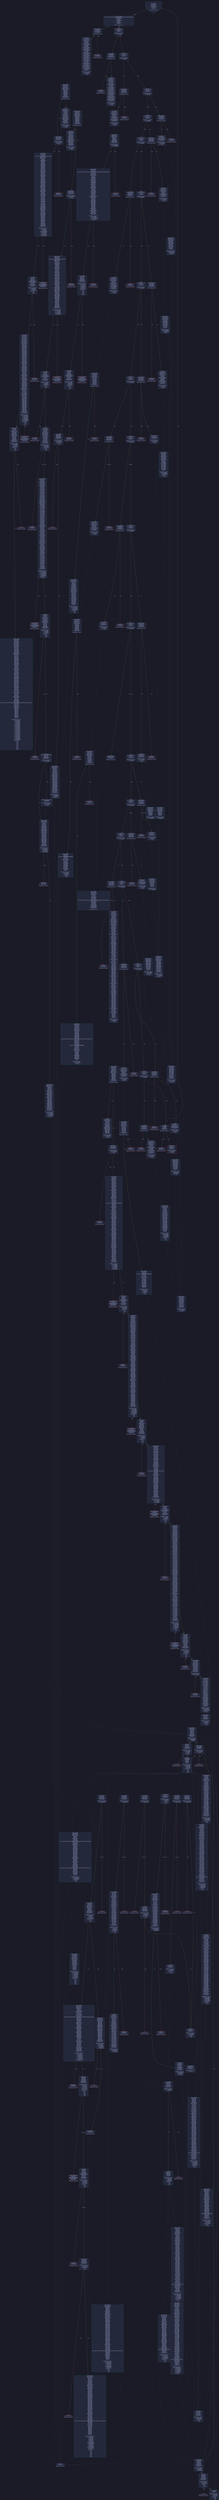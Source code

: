 digraph G {
    node [shape=box, style="filled, rounded", color="#565f89", fontcolor="#c0caf5", fontname="Helvetica", fillcolor="#24283b"];
    edge [color="#414868", fontcolor="#c0caf5", fontname="Helvetica"];
    bgcolor="#1a1b26";
    0 [ label = "[00] PUSH1 80
[02] PUSH1 40
[04] MSTORE
[05] PUSH1 04
[07] CALLDATASIZE
[08] LT
[09] PUSH2 00fb
[0c] JUMPI

Stack size req: 0, sizeΔ: 0
" shape = invhouse]
    1 [ label = "[0d] PUSH4 ffffffff
[12] PUSH29 0100000000000000000000000000000000000000000000000000000000
[30] PUSH1 00
[32] CALLDATALOAD
[33] DIV
[34] AND
[35] PUSH4 21f9caef
[3a] DUP2
[3b] EQ
[3c] PUSH2 010d
[3f] JUMPI

Stack size req: 0, sizeΔ: 1
"]
    2 [ label = "[40] DUP1
[41] PUSH4 2295115b
[46] EQ
[47] PUSH2 015d
[4a] JUMPI

Stack size req: 1, sizeΔ: 0
Entry->Op usage:
	0->70:EQ:1
"]
    3 [ label = "[4b] DUP1
[4c] PUSH4 338b5dea
[51] EQ
[52] PUSH2 019a
[55] JUMPI

Stack size req: 1, sizeΔ: 0
Entry->Op usage:
	0->81:EQ:1
"]
    4 [ label = "[56] DUP1
[57] PUSH4 3823d66c
[5c] EQ
[5d] PUSH2 01be
[60] JUMPI

Stack size req: 1, sizeΔ: 0
Entry->Op usage:
	0->92:EQ:1
"]
    5 [ label = "[61] DUP1
[62] PUSH4 429b62e5
[67] EQ
[68] PUSH2 01ea
[6b] JUMPI

Stack size req: 1, sizeΔ: 0
Entry->Op usage:
	0->103:EQ:1
"]
    6 [ label = "[6c] DUP1
[6d] PUSH4 4b0bddd2
[72] EQ
[73] PUSH2 020b
[76] JUMPI

Stack size req: 1, sizeΔ: 0
Entry->Op usage:
	0->114:EQ:1
"]
    7 [ label = "[77] DUP1
[78] PUSH4 508493bc
[7d] EQ
[7e] PUSH2 0231
[81] JUMPI

Stack size req: 1, sizeΔ: 0
Entry->Op usage:
	0->125:EQ:1
"]
    8 [ label = "[82] DUP1
[83] PUSH4 65e17c9d
[88] EQ
[89] PUSH2 026a
[8c] JUMPI

Stack size req: 1, sizeΔ: 0
Entry->Op usage:
	0->136:EQ:1
"]
    9 [ label = "[8d] DUP1
[8e] PUSH4 71ffcb16
[93] EQ
[94] PUSH2 029b
[97] JUMPI

Stack size req: 1, sizeΔ: 0
Entry->Op usage:
	0->147:EQ:1
"]
    10 [ label = "[98] DUP1
[99] PUSH4 79ba5097
[9e] EQ
[9f] PUSH2 02bc
[a2] JUMPI

Stack size req: 1, sizeΔ: 0
Entry->Op usage:
	0->158:EQ:1
"]
    11 [ label = "[a3] DUP1
[a4] PUSH4 8da5cb5b
[a9] EQ
[aa] PUSH2 02d1
[ad] JUMPI

Stack size req: 1, sizeΔ: 0
Entry->Op usage:
	0->169:EQ:1
"]
    12 [ label = "[ae] DUP1
[af] PUSH4 d0e30db0
[b4] EQ
[b5] PUSH2 02e6
[b8] JUMPI

Stack size req: 1, sizeΔ: 0
Entry->Op usage:
	0->180:EQ:1
"]
    13 [ label = "[b9] DUP1
[ba] PUSH4 d4ee1d90
[bf] EQ
[c0] PUSH2 02ee
[c3] JUMPI

Stack size req: 1, sizeΔ: 0
Entry->Op usage:
	0->191:EQ:1
"]
    14 [ label = "[c4] DUP1
[c5] PUSH4 d5813323
[ca] EQ
[cb] PUSH2 0303
[ce] JUMPI

Stack size req: 1, sizeΔ: 0
Entry->Op usage:
	0->202:EQ:1
"]
    15 [ label = "[cf] DUP1
[d0] PUSH4 ef343588
[d5] EQ
[d6] PUSH2 031b
[d9] JUMPI

Stack size req: 1, sizeΔ: 0
Entry->Op usage:
	0->213:EQ:1
"]
    16 [ label = "[da] DUP1
[db] PUSH4 f2fde38b
[e0] EQ
[e1] PUSH2 03cf
[e4] JUMPI

Stack size req: 1, sizeΔ: 0
Entry->Op usage:
	0->224:EQ:1
"]
    17 [ label = "[e5] DUP1
[e6] PUSH4 f7213db6
[eb] EQ
[ec] PUSH2 03f0
[ef] JUMPI

Stack size req: 1, sizeΔ: 0
Entry->Op usage:
	0->235:EQ:1
"]
    18 [ label = "[f0] DUP1
[f1] PUSH4 f7888aec
[f6] EQ
[f7] PUSH2 0408
[fa] JUMPI

Stack size req: 1, sizeΔ: 0
Entry->Op usage:
	0->246:EQ:1
"]
    19 [ label = "[fb] JUMPDEST
[fc] CALLVALUE
[fd] DUP1
[fe] ISZERO
[ff] PUSH2 0107
[0102] JUMPI

Stack size req: 0, sizeΔ: 1
"]
    20 [ label = "[0103] PUSH1 00
[0105] DUP1
[0106] REVERT

Stack size req: 0, sizeΔ: 0
" color = "red"]
    21 [ label = "[0107] JUMPDEST
[0108] POP
[0109] PUSH1 00
[010b] DUP1
[010c] REVERT

Stack size req: 1, sizeΔ: -1
Entry->Op usage:
	0->264:POP:0
Entry->Exit:
	0->😵
" color = "red"]
    22 [ label = "[010d] JUMPDEST
[010e] CALLVALUE
[010f] DUP1
[0110] ISZERO
[0111] PUSH2 0119
[0114] JUMPI

Stack size req: 0, sizeΔ: 1
"]
    23 [ label = "[0115] PUSH1 00
[0117] DUP1
[0118] REVERT

Stack size req: 0, sizeΔ: 0
" color = "red"]
    24 [ label = "[0119] JUMPDEST
[011a] POP
[011b] PUSH2 015b
[011e] PUSH1 01
[0120] PUSH1 a0
[0122] PUSH1 02
[0124] EXP
[0125] SUB
[0126] PUSH1 04
[0128] CALLDATALOAD
[0129] DUP2
[012a] AND
[012b] SWAP1
[012c] PUSH1 24
[012e] CALLDATALOAD
[012f] SWAP1
[0130] PUSH1 44
[0132] CALLDATALOAD
[0133] DUP2
[0134] AND
[0135] SWAP1
[0136] PUSH1 64
[0138] CALLDATALOAD
[0139] SWAP1
[013a] PUSH1 84
[013c] CALLDATALOAD
[013d] SWAP1
[013e] PUSH1 a4
[0140] CALLDATALOAD
[0141] SWAP1
[0142] PUSH1 ff
[0144] PUSH1 c4
[0146] CALLDATALOAD
[0147] AND
[0148] SWAP1
[0149] PUSH1 e4
[014b] CALLDATALOAD
[014c] SWAP1
[014d] PUSH2 0104
[0150] CALLDATALOAD
[0151] SWAP1
[0152] PUSH2 0124
[0155] CALLDATALOAD
[0156] AND
[0157] PUSH2 042f
[015a] JUMP

Stack size req: 1, sizeΔ: 10
Entry->Op usage:
	0->282:POP:0
Entry->Exit:
	0->😵
"]
    25 [ label = "[015b] JUMPDEST
[015c] STOP

Stack size req: 0, sizeΔ: 0
" color = "darkblue"]
    26 [ label = "[015d] JUMPDEST
[015e] CALLVALUE
[015f] DUP1
[0160] ISZERO
[0161] PUSH2 0169
[0164] JUMPI

Stack size req: 0, sizeΔ: 1
"]
    27 [ label = "[0165] PUSH1 00
[0167] DUP1
[0168] REVERT

Stack size req: 0, sizeΔ: 0
" color = "red"]
    28 [ label = "[0169] JUMPDEST
[016a] POP
[016b] PUSH2 015b
[016e] PUSH1 01
[0170] PUSH1 a0
[0172] PUSH1 02
[0174] EXP
[0175] SUB
[0176] PUSH1 04
[0178] CALLDATALOAD
[0179] DUP2
[017a] AND
[017b] SWAP1
[017c] PUSH1 24
[017e] CALLDATALOAD
[017f] SWAP1
[0180] PUSH1 44
[0182] CALLDATALOAD
[0183] AND
[0184] PUSH1 64
[0186] CALLDATALOAD
[0187] PUSH1 ff
[0189] PUSH1 84
[018b] CALLDATALOAD
[018c] AND
[018d] PUSH1 a4
[018f] CALLDATALOAD
[0190] PUSH1 c4
[0192] CALLDATALOAD
[0193] PUSH1 e4
[0195] CALLDATALOAD
[0196] PUSH2 065c
[0199] JUMP

Stack size req: 1, sizeΔ: 8
Entry->Op usage:
	0->362:POP:0
Entry->Exit:
	0->😵
"]
    29 [ label = "[019a] JUMPDEST
[019b] CALLVALUE
[019c] DUP1
[019d] ISZERO
[019e] PUSH2 01a6
[01a1] JUMPI

Stack size req: 0, sizeΔ: 1
"]
    30 [ label = "[01a2] PUSH1 00
[01a4] DUP1
[01a5] REVERT

Stack size req: 0, sizeΔ: 0
" color = "red"]
    31 [ label = "[01a6] JUMPDEST
[01a7] POP
[01a8] PUSH2 015b
[01ab] PUSH1 01
[01ad] PUSH1 a0
[01af] PUSH1 02
[01b1] EXP
[01b2] SUB
[01b3] PUSH1 04
[01b5] CALLDATALOAD
[01b6] AND
[01b7] PUSH1 24
[01b9] CALLDATALOAD
[01ba] PUSH2 0a8b
[01bd] JUMP

Stack size req: 1, sizeΔ: 2
Entry->Op usage:
	0->423:POP:0
Entry->Exit:
	0->😵
"]
    32 [ label = "[01be] JUMPDEST
[01bf] CALLVALUE
[01c0] DUP1
[01c1] ISZERO
[01c2] PUSH2 01ca
[01c5] JUMPI

Stack size req: 0, sizeΔ: 1
"]
    33 [ label = "[01c6] PUSH1 00
[01c8] DUP1
[01c9] REVERT

Stack size req: 0, sizeΔ: 0
" color = "red"]
    34 [ label = "[01ca] JUMPDEST
[01cb] POP
[01cc] PUSH2 01d6
[01cf] PUSH1 04
[01d1] CALLDATALOAD
[01d2] PUSH2 0bee
[01d5] JUMP

Stack size req: 1, sizeΔ: 1
Entry->Op usage:
	0->459:POP:0
Entry->Exit:
	0->😵
"]
    35 [ label = "[01d6] JUMPDEST
[01d7] PUSH1 40
[01d9] DUP1
[01da] MLOAD
[01db] SWAP2
[01dc] ISZERO
[01dd] ISZERO
[01de] DUP3
[01df] MSTORE
[01e0] MLOAD
[01e1] SWAP1
[01e2] DUP2
[01e3] SWAP1
[01e4] SUB
[01e5] PUSH1 20
[01e7] ADD
[01e8] SWAP1
[01e9] RETURN

Stack size req: 1, sizeΔ: -1
Entry->Op usage:
	0->476:ISZERO:0
Entry->Exit:
	0->😵
" color = "darkblue"]
    36 [ label = "[01ea] JUMPDEST
[01eb] CALLVALUE
[01ec] DUP1
[01ed] ISZERO
[01ee] PUSH2 01f6
[01f1] JUMPI

Stack size req: 0, sizeΔ: 1
"]
    37 [ label = "[01f2] PUSH1 00
[01f4] DUP1
[01f5] REVERT

Stack size req: 0, sizeΔ: 0
" color = "red"]
    38 [ label = "[01f6] JUMPDEST
[01f7] POP
[01f8] PUSH2 01d6
[01fb] PUSH1 01
[01fd] PUSH1 a0
[01ff] PUSH1 02
[0201] EXP
[0202] SUB
[0203] PUSH1 04
[0205] CALLDATALOAD
[0206] AND
[0207] PUSH2 0c03
[020a] JUMP

Stack size req: 1, sizeΔ: 1
Entry->Op usage:
	0->503:POP:0
Entry->Exit:
	0->😵
"]
    39 [ label = "[020b] JUMPDEST
[020c] CALLVALUE
[020d] DUP1
[020e] ISZERO
[020f] PUSH2 0217
[0212] JUMPI

Stack size req: 0, sizeΔ: 1
"]
    40 [ label = "[0213] PUSH1 00
[0215] DUP1
[0216] REVERT

Stack size req: 0, sizeΔ: 0
" color = "red"]
    41 [ label = "[0217] JUMPDEST
[0218] POP
[0219] PUSH2 015b
[021c] PUSH1 01
[021e] PUSH1 a0
[0220] PUSH1 02
[0222] EXP
[0223] SUB
[0224] PUSH1 04
[0226] CALLDATALOAD
[0227] AND
[0228] PUSH1 24
[022a] CALLDATALOAD
[022b] ISZERO
[022c] ISZERO
[022d] PUSH2 0c18
[0230] JUMP

Stack size req: 1, sizeΔ: 2
Entry->Op usage:
	0->536:POP:0
Entry->Exit:
	0->😵
"]
    42 [ label = "[0231] JUMPDEST
[0232] CALLVALUE
[0233] DUP1
[0234] ISZERO
[0235] PUSH2 023d
[0238] JUMPI

Stack size req: 0, sizeΔ: 1
"]
    43 [ label = "[0239] PUSH1 00
[023b] DUP1
[023c] REVERT

Stack size req: 0, sizeΔ: 0
" color = "red"]
    44 [ label = "[023d] JUMPDEST
[023e] POP
[023f] PUSH2 0258
[0242] PUSH1 01
[0244] PUSH1 a0
[0246] PUSH1 02
[0248] EXP
[0249] SUB
[024a] PUSH1 04
[024c] CALLDATALOAD
[024d] DUP2
[024e] AND
[024f] SWAP1
[0250] PUSH1 24
[0252] CALLDATALOAD
[0253] AND
[0254] PUSH2 0c5e
[0257] JUMP

Stack size req: 1, sizeΔ: 2
Entry->Op usage:
	0->574:POP:0
Entry->Exit:
	0->😵
"]
    45 [ label = "[0258] JUMPDEST
[0259] PUSH1 40
[025b] DUP1
[025c] MLOAD
[025d] SWAP2
[025e] DUP3
[025f] MSTORE
[0260] MLOAD
[0261] SWAP1
[0262] DUP2
[0263] SWAP1
[0264] SUB
[0265] PUSH1 20
[0267] ADD
[0268] SWAP1
[0269] RETURN

Stack size req: 1, sizeΔ: -1
Entry->Op usage:
	0->607:MSTORE:1
Entry->Exit:
	0->😵
" color = "darkblue"]
    46 [ label = "[026a] JUMPDEST
[026b] CALLVALUE
[026c] DUP1
[026d] ISZERO
[026e] PUSH2 0276
[0271] JUMPI

Stack size req: 0, sizeΔ: 1
"]
    47 [ label = "[0272] PUSH1 00
[0274] DUP1
[0275] REVERT

Stack size req: 0, sizeΔ: 0
" color = "red"]
    48 [ label = "[0276] JUMPDEST
[0277] POP
[0278] PUSH2 027f
[027b] PUSH2 0c7b
[027e] JUMP

Stack size req: 1, sizeΔ: 0
Entry->Op usage:
	0->631:POP:0
Entry->Exit:
	0->😵
"]
    49 [ label = "[027f] JUMPDEST
[0280] PUSH1 40
[0282] DUP1
[0283] MLOAD
[0284] PUSH1 01
[0286] PUSH1 a0
[0288] PUSH1 02
[028a] EXP
[028b] SUB
[028c] SWAP1
[028d] SWAP3
[028e] AND
[028f] DUP3
[0290] MSTORE
[0291] MLOAD
[0292] SWAP1
[0293] DUP2
[0294] SWAP1
[0295] SUB
[0296] PUSH1 20
[0298] ADD
[0299] SWAP1
[029a] RETURN

Stack size req: 1, sizeΔ: -1
Entry->Op usage:
	0->654:AND:0
	0->656:MSTORE:1
Entry->Exit:
	0->😵
" color = "darkblue"]
    50 [ label = "[029b] JUMPDEST
[029c] CALLVALUE
[029d] DUP1
[029e] ISZERO
[029f] PUSH2 02a7
[02a2] JUMPI

Stack size req: 0, sizeΔ: 1
"]
    51 [ label = "[02a3] PUSH1 00
[02a5] DUP1
[02a6] REVERT

Stack size req: 0, sizeΔ: 0
" color = "red"]
    52 [ label = "[02a7] JUMPDEST
[02a8] POP
[02a9] PUSH2 015b
[02ac] PUSH1 01
[02ae] PUSH1 a0
[02b0] PUSH1 02
[02b2] EXP
[02b3] SUB
[02b4] PUSH1 04
[02b6] CALLDATALOAD
[02b7] AND
[02b8] PUSH2 0c8a
[02bb] JUMP

Stack size req: 1, sizeΔ: 1
Entry->Op usage:
	0->680:POP:0
Entry->Exit:
	0->😵
"]
    53 [ label = "[02bc] JUMPDEST
[02bd] CALLVALUE
[02be] DUP1
[02bf] ISZERO
[02c0] PUSH2 02c8
[02c3] JUMPI

Stack size req: 0, sizeΔ: 1
"]
    54 [ label = "[02c4] PUSH1 00
[02c6] DUP1
[02c7] REVERT

Stack size req: 0, sizeΔ: 0
" color = "red"]
    55 [ label = "[02c8] JUMPDEST
[02c9] POP
[02ca] PUSH2 015b
[02cd] PUSH2 0cd4
[02d0] JUMP

Stack size req: 1, sizeΔ: 0
Entry->Op usage:
	0->713:POP:0
Entry->Exit:
	0->😵
"]
    56 [ label = "[02d1] JUMPDEST
[02d2] CALLVALUE
[02d3] DUP1
[02d4] ISZERO
[02d5] PUSH2 02dd
[02d8] JUMPI

Stack size req: 0, sizeΔ: 1
"]
    57 [ label = "[02d9] PUSH1 00
[02db] DUP1
[02dc] REVERT

Stack size req: 0, sizeΔ: 0
" color = "red"]
    58 [ label = "[02dd] JUMPDEST
[02de] POP
[02df] PUSH2 027f
[02e2] PUSH2 0d60
[02e5] JUMP

Stack size req: 1, sizeΔ: 0
Entry->Op usage:
	0->734:POP:0
Entry->Exit:
	0->😵
"]
    59 [ label = "[02e6] JUMPDEST
[02e7] PUSH2 015b
[02ea] PUSH2 0d6f
[02ed] JUMP

Stack size req: 0, sizeΔ: 1
"]
    60 [ label = "[02ee] JUMPDEST
[02ef] CALLVALUE
[02f0] DUP1
[02f1] ISZERO
[02f2] PUSH2 02fa
[02f5] JUMPI

Stack size req: 0, sizeΔ: 1
"]
    61 [ label = "[02f6] PUSH1 00
[02f8] DUP1
[02f9] REVERT

Stack size req: 0, sizeΔ: 0
" color = "red"]
    62 [ label = "[02fa] JUMPDEST
[02fb] POP
[02fc] PUSH2 027f
[02ff] PUSH2 0e34
[0302] JUMP

Stack size req: 1, sizeΔ: 0
Entry->Op usage:
	0->763:POP:0
Entry->Exit:
	0->😵
"]
    63 [ label = "[0303] JUMPDEST
[0304] CALLVALUE
[0305] DUP1
[0306] ISZERO
[0307] PUSH2 030f
[030a] JUMPI

Stack size req: 0, sizeΔ: 1
"]
    64 [ label = "[030b] PUSH1 00
[030d] DUP1
[030e] REVERT

Stack size req: 0, sizeΔ: 0
" color = "red"]
    65 [ label = "[030f] JUMPDEST
[0310] POP
[0311] PUSH2 01d6
[0314] PUSH1 04
[0316] CALLDATALOAD
[0317] PUSH2 0e43
[031a] JUMP

Stack size req: 1, sizeΔ: 1
Entry->Op usage:
	0->784:POP:0
Entry->Exit:
	0->😵
"]
    66 [ label = "[031b] JUMPDEST
[031c] CALLVALUE
[031d] DUP1
[031e] ISZERO
[031f] PUSH2 0327
[0322] JUMPI

Stack size req: 0, sizeΔ: 1
"]
    67 [ label = "[0323] PUSH1 00
[0325] DUP1
[0326] REVERT

Stack size req: 0, sizeΔ: 0
" color = "red"]
    68 [ label = "[0327] JUMPDEST
[0328] POP
[0329] PUSH1 40
[032b] DUP1
[032c] MLOAD
[032d] PUSH2 0100
[0330] DUP2
[0331] DUP2
[0332] ADD
[0333] SWAP1
[0334] SWAP3
[0335] MSTORE
[0336] PUSH2 015b
[0339] SWAP2
[033a] CALLDATASIZE
[033b] SWAP2
[033c] PUSH1 04
[033e] SWAP2
[033f] PUSH2 0104
[0342] SWAP2
[0343] SWAP1
[0344] DUP4
[0345] SWAP1
[0346] PUSH1 08
[0348] SWAP1
[0349] DUP4
[034a] SWAP1
[034b] DUP4
[034c] SWAP1
[034d] DUP1
[034e] DUP3
[034f] DUP5
[0350] CALLDATACOPY
[0351] POP
[0352] POP
[0353] PUSH1 40
[0355] DUP1
[0356] MLOAD
[0357] PUSH1 80
[0359] DUP2
[035a] DUP2
[035b] ADD
[035c] SWAP1
[035d] SWAP3
[035e] MSTORE
[035f] SWAP5
[0360] SWAP8
[0361] SWAP7
[0362] SWAP6
[0363] DUP2
[0364] DUP2
[0365] ADD
[0366] SWAP6
[0367] SWAP5
[0368] POP
[0369] SWAP3
[036a] POP
[036b] PUSH1 04
[036d] SWAP2
[036e] POP
[036f] DUP4
[0370] SWAP1
[0371] DUP4
[0372] SWAP1
[0373] DUP1
[0374] DUP3
[0375] DUP5
[0376] CALLDATACOPY
[0377] POP
[0378] POP
[0379] PUSH1 40
[037b] DUP1
[037c] MLOAD
[037d] DUP1
[037e] DUP3
[037f] ADD
[0380] DUP3
[0381] MSTORE
[0382] SWAP5
[0383] SWAP8
[0384] SWAP7
[0385] SWAP6
[0386] DUP2
[0387] DUP2
[0388] ADD
[0389] SWAP6
[038a] SWAP5
[038b] POP
[038c] SWAP3
[038d] POP
[038e] PUSH1 02
[0390] SWAP2
[0391] POP
[0392] DUP4
[0393] SWAP1
[0394] DUP4
[0395] SWAP1
[0396] DUP1
[0397] DUP3
[0398] DUP5
[0399] CALLDATACOPY
[039a] POP
[039b] POP
[039c] PUSH1 40
[039e] DUP1
[039f] MLOAD
[03a0] PUSH1 80
[03a2] DUP2
[03a3] DUP2
[03a4] ADD
[03a5] SWAP1
[03a6] SWAP3
[03a7] MSTORE
[03a8] SWAP5
[03a9] SWAP8
[03aa] SWAP7
[03ab] SWAP6
[03ac] DUP2
[03ad] DUP2
[03ae] ADD
[03af] SWAP6
[03b0] SWAP5
[03b1] POP
[03b2] SWAP3
[03b3] POP
[03b4] PUSH1 04
[03b6] SWAP2
[03b7] POP
[03b8] DUP4
[03b9] SWAP1
[03ba] DUP4
[03bb] SWAP1
[03bc] DUP1
[03bd] DUP3
[03be] DUP5
[03bf] CALLDATACOPY
[03c0] POP
[03c1] SWAP4
[03c2] SWAP7
[03c3] POP
[03c4] PUSH2 0e58
[03c7] SWAP6
[03c8] POP
[03c9] POP
[03ca] POP
[03cb] POP
[03cc] POP
[03cd] POP
[03ce] JUMP

Stack size req: 1, sizeΔ: 4
Entry->Op usage:
	0->808:POP:0
Entry->Exit:
	0->😵
"]
    69 [ label = "[03cf] JUMPDEST
[03d0] CALLVALUE
[03d1] DUP1
[03d2] ISZERO
[03d3] PUSH2 03db
[03d6] JUMPI

Stack size req: 0, sizeΔ: 1
"]
    70 [ label = "[03d7] PUSH1 00
[03d9] DUP1
[03da] REVERT

Stack size req: 0, sizeΔ: 0
" color = "red"]
    71 [ label = "[03db] JUMPDEST
[03dc] POP
[03dd] PUSH2 015b
[03e0] PUSH1 01
[03e2] PUSH1 a0
[03e4] PUSH1 02
[03e6] EXP
[03e7] SUB
[03e8] PUSH1 04
[03ea] CALLDATALOAD
[03eb] AND
[03ec] PUSH2 153b
[03ef] JUMP

Stack size req: 1, sizeΔ: 1
Entry->Op usage:
	0->988:POP:0
Entry->Exit:
	0->😵
"]
    72 [ label = "[03f0] JUMPDEST
[03f1] CALLVALUE
[03f2] DUP1
[03f3] ISZERO
[03f4] PUSH2 03fc
[03f7] JUMPI

Stack size req: 0, sizeΔ: 1
"]
    73 [ label = "[03f8] PUSH1 00
[03fa] DUP1
[03fb] REVERT

Stack size req: 0, sizeΔ: 0
" color = "red"]
    74 [ label = "[03fc] JUMPDEST
[03fd] POP
[03fe] PUSH2 0258
[0401] PUSH1 04
[0403] CALLDATALOAD
[0404] PUSH2 1585
[0407] JUMP

Stack size req: 1, sizeΔ: 1
Entry->Op usage:
	0->1021:POP:0
Entry->Exit:
	0->😵
"]
    75 [ label = "[0408] JUMPDEST
[0409] CALLVALUE
[040a] DUP1
[040b] ISZERO
[040c] PUSH2 0414
[040f] JUMPI

Stack size req: 0, sizeΔ: 1
"]
    76 [ label = "[0410] PUSH1 00
[0412] DUP1
[0413] REVERT

Stack size req: 0, sizeΔ: 0
" color = "red"]
    77 [ label = "[0414] JUMPDEST
[0415] POP
[0416] PUSH2 0258
[0419] PUSH1 01
[041b] PUSH1 a0
[041d] PUSH1 02
[041f] EXP
[0420] SUB
[0421] PUSH1 04
[0423] CALLDATALOAD
[0424] DUP2
[0425] AND
[0426] SWAP1
[0427] PUSH1 24
[0429] CALLDATALOAD
[042a] AND
[042b] PUSH2 1597
[042e] JUMP

Stack size req: 1, sizeΔ: 2
Entry->Op usage:
	0->1045:POP:0
Entry->Exit:
	0->😵
"]
    78 [ label = "[042f] JUMPDEST
[0430] PUSH1 00
[0432] DUP1
[0433] SLOAD
[0434] CALLER
[0435] PUSH1 01
[0437] PUSH1 a0
[0439] PUSH1 02
[043b] EXP
[043c] SUB
[043d] SWAP1
[043e] DUP2
[043f] AND
[0440] SWAP2
[0441] AND
[0442] EQ
[0443] DUP1
[0444] PUSH2 0465
[0447] JUMPI

Stack size req: 0, sizeΔ: 2
"]
    79 [ label = "[0448] POP
[0449] PUSH1 01
[044b] PUSH1 a0
[044d] PUSH1 02
[044f] EXP
[0450] SUB
[0451] CALLER
[0452] AND
[0453] PUSH1 00
[0455] SWAP1
[0456] DUP2
[0457] MSTORE
[0458] PUSH1 04
[045a] PUSH1 20
[045c] MSTORE
[045d] PUSH1 40
[045f] SWAP1
[0460] SHA3
[0461] SLOAD
[0462] PUSH1 ff
[0464] AND

Stack size req: 1, sizeΔ: 0
Entry->Op usage:
	0->1096:POP:0
Entry->Exit:
	0->😵
"]
    80 [ label = "[0465] JUMPDEST
[0466] ISZERO
[0467] ISZERO
[0468] PUSH2 0470
[046b] JUMPI

Stack size req: 1, sizeΔ: -1
Entry->Op usage:
	0->1126:ISZERO:0
Entry->Exit:
	0->😵
"]
    81 [ label = "[046c] PUSH1 00
[046e] DUP1
[046f] REVERT

Stack size req: 0, sizeΔ: 0
" color = "red"]
    82 [ label = "[0470] JUMPDEST
[0471] PUSH1 40
[0473] DUP1
[0474] MLOAD
[0475] PUSH13 01000000000000000000000000
[0483] PUSH1 01
[0485] PUSH1 a0
[0487] PUSH1 02
[0489] EXP
[048a] SUB
[048b] ADDRESS
[048c] DUP2
[048d] AND
[048e] DUP3
[048f] MUL
[0490] DUP4
[0491] MSTORE
[0492] DUP1
[0493] DUP16
[0494] AND
[0495] DUP3
[0496] MUL
[0497] PUSH1 14
[0499] DUP5
[049a] ADD
[049b] MSTORE
[049c] PUSH1 28
[049e] DUP4
[049f] ADD
[04a0] DUP15
[04a1] SWAP1
[04a2] MSTORE
[04a3] DUP1
[04a4] DUP14
[04a5] AND
[04a6] DUP3
[04a7] MUL
[04a8] PUSH1 48
[04aa] DUP5
[04ab] ADD
[04ac] MSTORE
[04ad] PUSH1 5c
[04af] DUP4
[04b0] ADD
[04b1] DUP13
[04b2] SWAP1
[04b3] MSTORE
[04b4] PUSH1 7c
[04b6] DUP4
[04b7] ADD
[04b8] DUP12
[04b9] SWAP1
[04ba] MSTORE
[04bb] PUSH1 9c
[04bd] DUP4
[04be] ADD
[04bf] DUP11
[04c0] SWAP1
[04c1] MSTORE
[04c2] CALLER
[04c3] DUP2
[04c4] AND
[04c5] DUP3
[04c6] MUL
[04c7] PUSH1 bc
[04c9] DUP5
[04ca] ADD
[04cb] MSTORE
[04cc] DUP6
[04cd] AND
[04ce] MUL
[04cf] PUSH1 d0
[04d1] DUP3
[04d2] ADD
[04d3] MSTORE
[04d4] SWAP1
[04d5] MLOAD
[04d6] PUSH1 02
[04d8] SWAP2
[04d9] PUSH1 e4
[04db] DUP1
[04dc] DUP3
[04dd] ADD
[04de] SWAP3
[04df] PUSH1 20
[04e1] SWAP3
[04e2] SWAP1
[04e3] SWAP2
[04e4] SWAP1
[04e5] DUP3
[04e6] SWAP1
[04e7] SUB
[04e8] ADD
[04e9] DUP2
[04ea] PUSH1 00
[04ec] DUP7
[04ed] GAS
[04ee] CALL
[04ef] ISZERO
[04f0] DUP1
[04f1] ISZERO
[04f2] PUSH2 04ff
[04f5] JUMPI

Stack size req: 11, sizeΔ: 3
Entry->Op usage:
	1->1229:AND:0
	1->1230:MUL:0
	5->1217:MSTORE:1
	6->1210:MSTORE:1
	7->1203:MSTORE:1
	8->1189:AND:0
	8->1191:MUL:1
	9->1186:MSTORE:1
	10->1172:AND:0
	10->1174:MUL:1
"]
    83 [ label = "[04f6] RETURNDATASIZE
[04f7] PUSH1 00
[04f9] DUP1
[04fa] RETURNDATACOPY
[04fb] RETURNDATASIZE
[04fc] PUSH1 00
[04fe] REVERT

Stack size req: 0, sizeΔ: 0
" color = "red"]
    84 [ label = "[04ff] JUMPDEST
[0500] POP
[0501] POP
[0502] POP
[0503] PUSH1 40
[0505] MLOAD
[0506] RETURNDATASIZE
[0507] PUSH1 20
[0509] DUP2
[050a] LT
[050b] ISZERO
[050c] PUSH2 0514
[050f] JUMPI

Stack size req: 3, sizeΔ: -1
Entry->Op usage:
	0->1280:POP:0
	1->1281:POP:0
	2->1282:POP:0
Entry->Exit:
	0->😵
	1->😵
	2->😵
"]
    85 [ label = "[0510] PUSH1 00
[0512] DUP1
[0513] REVERT

Stack size req: 0, sizeΔ: 0
" color = "red"]
    86 [ label = "[0514] JUMPDEST
[0515] POP
[0516] MLOAD
[0517] PUSH1 40
[0519] DUP1
[051a] MLOAD
[051b] PUSH1 00
[051d] DUP1
[051e] MLOAD
[051f] PUSH1 20
[0521] PUSH2 161a
[0524] DUP4
[0525] CODECOPY
[0526] DUP2
[0527] MLOAD
[0528] SWAP2
[0529] MSTORE
[052a] DUP2
[052b] MSTORE
[052c] PUSH1 1c
[052e] DUP2
[052f] ADD
[0530] DUP4
[0531] SWAP1
[0532] MSTORE
[0533] DUP2
[0534] MLOAD
[0535] SWAP1
[0536] DUP2
[0537] SWAP1
[0538] SUB
[0539] PUSH1 3c
[053b] ADD
[053c] DUP2
[053d] SHA3
[053e] PUSH1 00
[0540] DUP1
[0541] DUP4
[0542] MSTORE
[0543] PUSH1 20
[0545] DUP4
[0546] DUP2
[0547] ADD
[0548] DUP1
[0549] DUP7
[054a] MSTORE
[054b] SWAP3
[054c] SWAP1
[054d] SWAP3
[054e] MSTORE
[054f] PUSH1 ff
[0551] DUP11
[0552] AND
[0553] DUP4
[0554] DUP6
[0555] ADD
[0556] MSTORE
[0557] PUSH1 60
[0559] DUP4
[055a] ADD
[055b] DUP10
[055c] SWAP1
[055d] MSTORE
[055e] PUSH1 80
[0560] DUP4
[0561] ADD
[0562] DUP9
[0563] SWAP1
[0564] MSTORE
[0565] SWAP3
[0566] MLOAD
[0567] SWAP4
[0568] SWAP5
[0569] POP
[056a] PUSH1 01
[056c] PUSH1 a0
[056e] PUSH1 02
[0570] EXP
[0571] SUB
[0572] DUP7
[0573] AND
[0574] SWAP4
[0575] PUSH1 01
[0577] SWAP4
[0578] PUSH1 a0
[057a] DUP1
[057b] DUP6
[057c] ADD
[057d] SWAP5
[057e] PUSH1 1f
[0580] NOT
[0581] DUP5
[0582] ADD
[0583] SWAP4
[0584] SWAP1
[0585] DUP2
[0586] SWAP1
[0587] SUB
[0588] SWAP1
[0589] SWAP2
[058a] ADD
[058b] SWAP2
[058c] DUP7
[058d] GAS
[058e] CALL
[058f] ISZERO
[0590] DUP1
[0591] ISZERO
[0592] PUSH2 059f
[0595] JUMPI

Stack size req: 7, sizeΔ: 2
Entry->Op usage:
	0->1301:POP:0
	1->1302:MLOAD:0
	2->1385:POP:0
	3->1395:AND:0
	4->1380:MSTORE:1
	5->1373:MSTORE:1
	6->1362:AND:0
	6->1366:MSTORE:1
Entry->Exit:
	0->😵
	1->😵
	2->😵
	3->3, 5
"]
    87 [ label = "[0596] RETURNDATASIZE
[0597] PUSH1 00
[0599] DUP1
[059a] RETURNDATACOPY
[059b] RETURNDATASIZE
[059c] PUSH1 00
[059e] REVERT

Stack size req: 0, sizeΔ: 0
" color = "red"]
    88 [ label = "[059f] JUMPDEST
[05a0] POP
[05a1] POP
[05a2] POP
[05a3] PUSH1 20
[05a5] PUSH1 40
[05a7] MLOAD
[05a8] SUB
[05a9] MLOAD
[05aa] PUSH1 01
[05ac] PUSH1 a0
[05ae] PUSH1 02
[05b0] EXP
[05b1] SUB
[05b2] AND
[05b3] EQ
[05b4] ISZERO
[05b5] ISZERO
[05b6] PUSH2 05bb
[05b9] JUMPI

Stack size req: 4, sizeΔ: -4
Entry->Op usage:
	0->1440:POP:0
	1->1441:POP:0
	2->1442:POP:0
	3->1459:EQ:1
Entry->Exit:
	0->😵
	1->😵
	2->😵
	3->😵
"]
    89 [ label = "[05ba] INVALID

Stack size req: 0, sizeΔ: 0
" color = "red"]
    90 [ label = "[05bb] JUMPDEST
[05bc] PUSH1 00
[05be] DUP2
[05bf] DUP2
[05c0] MSTORE
[05c1] PUSH1 05
[05c3] PUSH1 20
[05c5] SWAP1
[05c6] DUP2
[05c7] MSTORE
[05c8] PUSH1 40
[05ca] SWAP2
[05cb] DUP3
[05cc] SWAP1
[05cd] SHA3
[05ce] DUP13
[05cf] SWAP1
[05d0] SSTORE
[05d1] DUP2
[05d2] MLOAD
[05d3] PUSH1 01
[05d5] PUSH1 a0
[05d7] PUSH1 02
[05d9] EXP
[05da] SUB
[05db] DUP1
[05dc] DUP16
[05dd] AND
[05de] DUP3
[05df] MSTORE
[05e0] SWAP2
[05e1] DUP2
[05e2] ADD
[05e3] DUP14
[05e4] SWAP1
[05e5] MSTORE
[05e6] DUP2
[05e7] DUP13
[05e8] AND
[05e9] DUP2
[05ea] DUP5
[05eb] ADD
[05ec] MSTORE
[05ed] PUSH1 60
[05ef] DUP2
[05f0] ADD
[05f1] DUP12
[05f2] SWAP1
[05f3] MSTORE
[05f4] PUSH1 80
[05f6] DUP2
[05f7] ADD
[05f8] DUP11
[05f9] SWAP1
[05fa] MSTORE
[05fb] PUSH1 a0
[05fd] DUP2
[05fe] ADD
[05ff] DUP10
[0600] SWAP1
[0601] MSTORE
[0602] SWAP1
[0603] DUP5
[0604] AND
[0605] PUSH1 c0
[0607] DUP3
[0608] ADD
[0609] MSTORE
[060a] PUSH1 ff
[060c] DUP8
[060d] AND
[060e] PUSH1 e0
[0610] DUP3
[0611] ADD
[0612] MSTORE
[0613] PUSH2 0100
[0616] DUP2
[0617] ADD
[0618] DUP7
[0619] SWAP1
[061a] MSTORE
[061b] PUSH2 0120
[061e] DUP2
[061f] ADD
[0620] DUP6
[0621] SWAP1
[0622] MSTORE
[0623] SWAP1
[0624] MLOAD
[0625] PUSH32 1e0b760c386003e9cb9bcf4fcf3997886042859d9b6ed6320e804597fcdb28b0
[0646] SWAP2
[0647] DUP2
[0648] SWAP1
[0649] SUB
[064a] PUSH2 0140
[064d] ADD
[064e] SWAP1
[064f] LOG1
[0650] POP
[0651] POP
[0652] POP
[0653] POP
[0654] POP
[0655] POP
[0656] POP
[0657] POP
[0658] POP
[0659] POP
[065a] POP
[065b] JUMP
Indirect!

Stack size req: 12, sizeΔ: -12
Entry->Op usage:
	0->1472:MSTORE:1
	0->1616:POP:0
	1->1540:AND:0
	1->1545:MSTORE:1
	1->1617:POP:0
	2->1570:MSTORE:1
	2->1618:POP:0
	3->1562:MSTORE:1
	3->1619:POP:0
	4->1549:AND:0
	4->1554:MSTORE:1
	4->1620:POP:0
	5->1537:MSTORE:1
	5->1621:POP:0
	6->1530:MSTORE:1
	6->1622:POP:0
	7->1523:MSTORE:1
	7->1623:POP:0
	8->1512:AND:0
	8->1516:MSTORE:1
	8->1624:POP:0
	9->1488:SSTORE:1
	9->1509:MSTORE:1
	9->1625:POP:0
	10->1501:AND:0
	10->1503:MSTORE:1
	10->1626:POP:0
	11->1627:JUMP:0
Entry->Exit:
	0->😵
	1->😵
	2->😵
	3->😵
	4->😵
	5->😵
	6->😵
	7->😵
	8->😵
	9->😵
	10->😵
	11->😵
" color = "teal"]
    91 [ label = "[065c] JUMPDEST
[065d] PUSH1 00
[065f] DUP1
[0660] SLOAD
[0661] CALLER
[0662] PUSH1 01
[0664] PUSH1 a0
[0666] PUSH1 02
[0668] EXP
[0669] SUB
[066a] SWAP1
[066b] DUP2
[066c] AND
[066d] SWAP2
[066e] AND
[066f] EQ
[0670] DUP1
[0671] PUSH2 0692
[0674] JUMPI

Stack size req: 0, sizeΔ: 2
"]
    92 [ label = "[0675] POP
[0676] PUSH1 01
[0678] PUSH1 a0
[067a] PUSH1 02
[067c] EXP
[067d] SUB
[067e] CALLER
[067f] AND
[0680] PUSH1 00
[0682] SWAP1
[0683] DUP2
[0684] MSTORE
[0685] PUSH1 04
[0687] PUSH1 20
[0689] MSTORE
[068a] PUSH1 40
[068c] SWAP1
[068d] SHA3
[068e] SLOAD
[068f] PUSH1 ff
[0691] AND

Stack size req: 1, sizeΔ: 0
Entry->Op usage:
	0->1653:POP:0
Entry->Exit:
	0->😵
"]
    93 [ label = "[0692] JUMPDEST
[0693] ISZERO
[0694] ISZERO
[0695] PUSH2 069d
[0698] JUMPI

Stack size req: 1, sizeΔ: -1
Entry->Op usage:
	0->1683:ISZERO:0
Entry->Exit:
	0->😵
"]
    94 [ label = "[0699] PUSH1 00
[069b] DUP1
[069c] REVERT

Stack size req: 0, sizeΔ: 0
" color = "red"]
    95 [ label = "[069d] JUMPDEST
[069e] PUSH1 40
[06a0] DUP1
[06a1] MLOAD
[06a2] PUSH13 01000000000000000000000000
[06b0] PUSH1 01
[06b2] PUSH1 a0
[06b4] PUSH1 02
[06b6] EXP
[06b7] SUB
[06b8] ADDRESS
[06b9] DUP2
[06ba] AND
[06bb] DUP3
[06bc] MUL
[06bd] DUP4
[06be] MSTORE
[06bf] DUP1
[06c0] DUP14
[06c1] AND
[06c2] DUP3
[06c3] MUL
[06c4] PUSH1 14
[06c6] DUP5
[06c7] ADD
[06c8] MSTORE
[06c9] PUSH1 28
[06cb] DUP4
[06cc] ADD
[06cd] DUP13
[06ce] SWAP1
[06cf] MSTORE
[06d0] DUP11
[06d1] AND
[06d2] MUL
[06d3] PUSH1 48
[06d5] DUP3
[06d6] ADD
[06d7] MSTORE
[06d8] PUSH1 5c
[06da] DUP2
[06db] ADD
[06dc] DUP9
[06dd] SWAP1
[06de] MSTORE
[06df] SWAP1
[06e0] MLOAD
[06e1] PUSH1 02
[06e3] SWAP2
[06e4] PUSH1 7c
[06e6] DUP1
[06e7] DUP3
[06e8] ADD
[06e9] SWAP3
[06ea] PUSH1 20
[06ec] SWAP3
[06ed] SWAP1
[06ee] SWAP2
[06ef] SWAP1
[06f0] DUP3
[06f1] SWAP1
[06f2] SUB
[06f3] ADD
[06f4] DUP2
[06f5] PUSH1 00
[06f7] DUP7
[06f8] GAS
[06f9] CALL
[06fa] ISZERO
[06fb] DUP1
[06fc] ISZERO
[06fd] PUSH2 070a
[0700] JUMPI

Stack size req: 9, sizeΔ: 3
Entry->Op usage:
	5->1758:MSTORE:1
	6->1745:AND:0
	6->1746:MUL:0
	7->1743:MSTORE:1
	8->1729:AND:0
	8->1731:MUL:1
"]
    96 [ label = "[0701] RETURNDATASIZE
[0702] PUSH1 00
[0704] DUP1
[0705] RETURNDATACOPY
[0706] RETURNDATASIZE
[0707] PUSH1 00
[0709] REVERT

Stack size req: 0, sizeΔ: 0
" color = "red"]
    97 [ label = "[070a] JUMPDEST
[070b] POP
[070c] POP
[070d] POP
[070e] PUSH1 40
[0710] MLOAD
[0711] RETURNDATASIZE
[0712] PUSH1 20
[0714] DUP2
[0715] LT
[0716] ISZERO
[0717] PUSH2 071f
[071a] JUMPI

Stack size req: 3, sizeΔ: -1
Entry->Op usage:
	0->1803:POP:0
	1->1804:POP:0
	2->1805:POP:0
Entry->Exit:
	0->😵
	1->😵
	2->😵
"]
    98 [ label = "[071b] PUSH1 00
[071d] DUP1
[071e] REVERT

Stack size req: 0, sizeΔ: 0
" color = "red"]
    99 [ label = "[071f] JUMPDEST
[0720] POP
[0721] MLOAD
[0722] PUSH1 00
[0724] DUP2
[0725] DUP2
[0726] MSTORE
[0727] PUSH1 06
[0729] PUSH1 20
[072b] MSTORE
[072c] PUSH1 40
[072e] SWAP1
[072f] SHA3
[0730] SLOAD
[0731] SWAP1
[0732] SWAP2
[0733] POP
[0734] PUSH1 ff
[0736] AND
[0737] ISZERO
[0738] PUSH2 0740
[073b] JUMPI

Stack size req: 3, sizeΔ: -2
Entry->Op usage:
	0->1824:POP:0
	1->1825:MLOAD:0
	2->1843:POP:0
Entry->Exit:
	0->😵
	1->😵
	2->😵
"]
    100 [ label = "[073c] PUSH1 00
[073e] DUP1
[073f] REVERT

Stack size req: 0, sizeΔ: 0
" color = "red"]
    101 [ label = "[0740] JUMPDEST
[0741] PUSH1 00
[0743] DUP2
[0744] DUP2
[0745] MSTORE
[0746] PUSH1 06
[0748] PUSH1 20
[074a] SWAP1
[074b] DUP2
[074c] MSTORE
[074d] PUSH1 40
[074f] DUP1
[0750] DUP4
[0751] SHA3
[0752] DUP1
[0753] SLOAD
[0754] PUSH1 ff
[0756] NOT
[0757] AND
[0758] PUSH1 01
[075a] SWAP1
[075b] DUP2
[075c] OR
[075d] SWAP1
[075e] SWAP2
[075f] SSTORE
[0760] DUP2
[0761] MLOAD
[0762] PUSH1 00
[0764] DUP1
[0765] MLOAD
[0766] PUSH1 20
[0768] PUSH2 161a
[076b] DUP4
[076c] CODECOPY
[076d] DUP2
[076e] MLOAD
[076f] SWAP2
[0770] MSTORE
[0771] DUP2
[0772] MSTORE
[0773] PUSH1 1c
[0775] DUP2
[0776] ADD
[0777] DUP7
[0778] SWAP1
[0779] MSTORE
[077a] DUP3
[077b] MLOAD
[077c] SWAP1
[077d] DUP2
[077e] SWAP1
[077f] SUB
[0780] PUSH1 3c
[0782] ADD
[0783] DUP2
[0784] SHA3
[0785] DUP6
[0786] DUP3
[0787] MSTORE
[0788] DUP2
[0789] DUP6
[078a] ADD
[078b] DUP1
[078c] DUP6
[078d] MSTORE
[078e] MSTORE
[078f] PUSH1 ff
[0791] DUP11
[0792] AND
[0793] DUP2
[0794] DUP5
[0795] ADD
[0796] MSTORE
[0797] PUSH1 60
[0799] DUP2
[079a] ADD
[079b] DUP10
[079c] SWAP1
[079d] MSTORE
[079e] PUSH1 80
[07a0] DUP2
[07a1] ADD
[07a2] DUP9
[07a3] SWAP1
[07a4] MSTORE
[07a5] SWAP2
[07a6] MLOAD
[07a7] PUSH1 01
[07a9] PUSH1 a0
[07ab] PUSH1 02
[07ad] EXP
[07ae] SUB
[07af] DUP13
[07b0] AND
[07b1] SWAP5
[07b2] SWAP2
[07b3] SWAP4
[07b4] PUSH1 a0
[07b6] DUP1
[07b7] DUP6
[07b8] ADD
[07b9] SWAP5
[07ba] SWAP2
[07bb] SWAP4
[07bc] PUSH1 1f
[07be] NOT
[07bf] DUP5
[07c0] ADD
[07c1] SWAP4
[07c2] SWAP3
[07c3] DUP4
[07c4] SWAP1
[07c5] SUB
[07c6] SWAP1
[07c7] SWAP2
[07c8] ADD
[07c9] SWAP2
[07ca] SWAP1
[07cb] DUP7
[07cc] GAS
[07cd] CALL
[07ce] ISZERO
[07cf] DUP1
[07d0] ISZERO
[07d1] PUSH2 07de
[07d4] JUMPI

Stack size req: 7, sizeΔ: 4
Entry->Op usage:
	0->1861:MSTORE:1
	0->1913:MSTORE:1
	2->1956:MSTORE:1
	3->1949:MSTORE:1
	4->1938:AND:0
	4->1942:MSTORE:1
	6->1968:AND:0
Entry->Exit:
	6->3, 10
"]
    102 [ label = "[07d5] RETURNDATASIZE
[07d6] PUSH1 00
[07d8] DUP1
[07d9] RETURNDATACOPY
[07da] RETURNDATASIZE
[07db] PUSH1 00
[07dd] REVERT

Stack size req: 0, sizeΔ: 0
" color = "red"]
    103 [ label = "[07de] JUMPDEST
[07df] POP
[07e0] POP
[07e1] POP
[07e2] PUSH1 20
[07e4] PUSH1 40
[07e6] MLOAD
[07e7] SUB
[07e8] MLOAD
[07e9] PUSH1 01
[07eb] PUSH1 a0
[07ed] PUSH1 02
[07ef] EXP
[07f0] SUB
[07f1] AND
[07f2] EQ
[07f3] ISZERO
[07f4] ISZERO
[07f5] PUSH2 07fd
[07f8] JUMPI

Stack size req: 4, sizeΔ: -4
Entry->Op usage:
	0->2015:POP:0
	1->2016:POP:0
	2->2017:POP:0
	3->2034:EQ:1
Entry->Exit:
	0->😵
	1->😵
	2->😵
	3->😵
"]
    104 [ label = "[07f9] PUSH1 00
[07fb] DUP1
[07fc] REVERT

Stack size req: 0, sizeΔ: 0
" color = "red"]
    105 [ label = "[07fd] JUMPDEST
[07fe] PUSH7 b1a2bc2ec50000
[0806] DUP3
[0807] GT
[0808] ISZERO
[0809] PUSH2 0817
[080c] JUMPI

Stack size req: 2, sizeΔ: 0
Entry->Op usage:
	1->2055:GT:0
"]
    106 [ label = "[080d] PUSH7 b1a2bc2ec50000
[0815] SWAP2
[0816] POP

Stack size req: 2, sizeΔ: 0
Entry->Op usage:
	1->2070:POP:0
Entry->Exit:
	1->😵
"]
    107 [ label = "[0817] JUMPDEST
[0818] PUSH1 01
[081a] PUSH1 a0
[081c] PUSH1 02
[081e] EXP
[081f] SUB
[0820] DUP1
[0821] DUP11
[0822] AND
[0823] PUSH1 00
[0825] SWAP1
[0826] DUP2
[0827] MSTORE
[0828] PUSH1 03
[082a] PUSH1 20
[082c] SWAP1
[082d] DUP2
[082e] MSTORE
[082f] PUSH1 40
[0831] DUP1
[0832] DUP4
[0833] SHA3
[0834] SWAP4
[0835] DUP12
[0836] AND
[0837] DUP4
[0838] MSTORE
[0839] SWAP3
[083a] SWAP1
[083b] MSTORE
[083c] SHA3
[083d] SLOAD
[083e] DUP9
[083f] GT
[0840] ISZERO
[0841] PUSH2 0849
[0844] JUMPI

Stack size req: 9, sizeΔ: 0
Entry->Op usage:
	6->2102:AND:0
	6->2104:MSTORE:1
	7->2111:GT:0
	8->2082:AND:0
	8->2087:MSTORE:1
"]
    108 [ label = "[0845] PUSH1 00
[0847] DUP1
[0848] REVERT

Stack size req: 0, sizeΔ: 0
" color = "red"]
    109 [ label = "[0849] JUMPDEST
[084a] PUSH1 01
[084c] PUSH1 a0
[084e] PUSH1 02
[0850] EXP
[0851] SUB
[0852] DUP1
[0853] DUP11
[0854] AND
[0855] PUSH1 00
[0857] SWAP1
[0858] DUP2
[0859] MSTORE
[085a] PUSH1 03
[085c] PUSH1 20
[085e] SWAP1
[085f] DUP2
[0860] MSTORE
[0861] PUSH1 40
[0863] DUP1
[0864] DUP4
[0865] SHA3
[0866] SWAP4
[0867] DUP12
[0868] AND
[0869] DUP4
[086a] MSTORE
[086b] SWAP3
[086c] SWAP1
[086d] MSTORE
[086e] SHA3
[086f] SLOAD
[0870] PUSH2 0879
[0873] SWAP1
[0874] DUP10
[0875] PUSH2 15c2
[0878] JUMP

Stack size req: 9, sizeΔ: 3
Entry->Op usage:
	6->2152:AND:0
	6->2154:MSTORE:1
	8->2132:AND:0
	8->2137:MSTORE:1
Entry->Exit:
	7->0, 10
"]
    110 [ label = "[0879] JUMPDEST
[087a] PUSH1 01
[087c] PUSH1 a0
[087e] PUSH1 02
[0880] EXP
[0881] SUB
[0882] DUP11
[0883] DUP2
[0884] AND
[0885] PUSH1 00
[0887] SWAP1
[0888] DUP2
[0889] MSTORE
[088a] PUSH1 03
[088c] PUSH1 20
[088e] SWAP1
[088f] DUP2
[0890] MSTORE
[0891] PUSH1 40
[0893] DUP1
[0894] DUP4
[0895] SHA3
[0896] DUP13
[0897] DUP6
[0898] AND
[0899] DUP5
[089a] MSTORE
[089b] SWAP1
[089c] SWAP2
[089d] MSTORE
[089e] DUP1
[089f] DUP3
[08a0] SHA3
[08a1] SWAP4
[08a2] SWAP1
[08a3] SWAP4
[08a4] SSTORE
[08a5] PUSH1 02
[08a7] SLOAD
[08a8] SWAP1
[08a9] SWAP2
[08aa] AND
[08ab] DUP2
[08ac] MSTORE
[08ad] SHA3
[08ae] SLOAD
[08af] PUSH2 08d4
[08b2] SWAP1
[08b3] PUSH8 0de0b6b3a7640000
[08bc] PUSH2 08c5
[08bf] DUP6
[08c0] DUP13
[08c1] PUSH2 15d4
[08c4] JUMP

Stack size req: 10, sizeΔ: 5
Entry->Op usage:
	0->2212:SSTORE:1
	7->2200:AND:1
	7->2202:MSTORE:1
	9->2180:AND:1
	9->2185:MSTORE:1
Entry->Exit:
	0->😵
	2->1, 7
	8->0, 13
"]
    111 [ label = "[08c5] JUMPDEST
[08c6] DUP2
[08c7] ISZERO
[08c8] ISZERO
[08c9] PUSH2 08ce
[08cc] JUMPI

Stack size req: 2, sizeΔ: 0
Entry->Op usage:
	1->2247:ISZERO:0
"]
    112 [ label = "[08cd] INVALID

Stack size req: 0, sizeΔ: 0
" color = "red"]
    113 [ label = "[08ce] JUMPDEST
[08cf] DIV
[08d0] PUSH2 15ff
[08d3] JUMP

Stack size req: 2, sizeΔ: -1
Entry->Op usage:
	0->2255:DIV:0
	1->2255:DIV:1
Entry->Exit:
	0->😵
	1->😵
"]
    114 [ label = "[08d4] JUMPDEST
[08d5] PUSH1 01
[08d7] PUSH1 a0
[08d9] PUSH1 02
[08db] EXP
[08dc] SUB
[08dd] DUP1
[08de] DUP12
[08df] AND
[08e0] PUSH1 00
[08e2] SWAP1
[08e3] DUP2
[08e4] MSTORE
[08e5] PUSH1 03
[08e7] PUSH1 20
[08e9] SWAP1
[08ea] DUP2
[08eb] MSTORE
[08ec] PUSH1 40
[08ee] DUP1
[08ef] DUP4
[08f0] SHA3
[08f1] PUSH1 02
[08f3] SLOAD
[08f4] SWAP1
[08f5] SWAP5
[08f6] AND
[08f7] DUP4
[08f8] MSTORE
[08f9] SWAP3
[08fa] SWAP1
[08fb] MSTORE
[08fc] SHA3
[08fd] SSTORE
[08fe] PUSH8 0de0b6b3a7640000
[0907] PUSH2 0912
[090a] DUP4
[090b] DUP3
[090c] SUB
[090d] DUP11
[090e] PUSH2 15d4
[0911] JUMP

Stack size req: 10, sizeΔ: 3
Entry->Op usage:
	0->2301:SSTORE:1
	2->2316:SUB:1
	9->2271:AND:0
	9->2276:MSTORE:1
Entry->Exit:
	0->😵
	8->0, 11
"]
    115 [ label = "[0912] JUMPDEST
[0913] DUP2
[0914] ISZERO
[0915] ISZERO
[0916] PUSH2 091b
[0919] JUMPI

Stack size req: 2, sizeΔ: 0
Entry->Op usage:
	1->2324:ISZERO:0
"]
    116 [ label = "[091a] INVALID

Stack size req: 0, sizeΔ: 0
" color = "red"]
    117 [ label = "[091b] JUMPDEST
[091c] DIV
[091d] SWAP8
[091e] POP
[091f] PUSH1 01
[0921] PUSH1 a0
[0923] PUSH1 02
[0925] EXP
[0926] SUB
[0927] DUP10
[0928] AND
[0929] ISZERO
[092a] ISZERO
[092b] PUSH2 0960
[092e] JUMPI

Stack size req: 11, sizeΔ: -2
Entry->Op usage:
	0->2332:DIV:0
	1->2332:DIV:1
	9->2334:POP:0
	10->2344:AND:0
	10->2345:ISZERO:0
Entry->Exit:
	0->😵
	1->😵
	9->😵
"]
    118 [ label = "[092f] PUSH1 40
[0931] MLOAD
[0932] PUSH1 01
[0934] PUSH1 a0
[0936] PUSH1 02
[0938] EXP
[0939] SUB
[093a] DUP9
[093b] AND
[093c] SWAP1
[093d] DUP10
[093e] ISZERO
[093f] PUSH2 08fc
[0942] MUL
[0943] SWAP1
[0944] DUP11
[0945] SWAP1
[0946] PUSH1 00
[0948] DUP2
[0949] DUP2
[094a] DUP2
[094b] DUP6
[094c] DUP9
[094d] DUP9
[094e] CALL
[094f] SWAP4
[0950] POP
[0951] POP
[0952] POP
[0953] POP
[0954] ISZERO
[0955] ISZERO
[0956] PUSH2 095b
[0959] JUMPI

Stack size req: 8, sizeΔ: 0
Entry->Op usage:
	6->2363:AND:0
	6->2382:CALL:1
	6->2384:POP:0
	7->2366:ISZERO:0
	7->2382:CALL:2
	7->2386:POP:0
"]
    119 [ label = "[095a] INVALID

Stack size req: 0, sizeΔ: 0
" color = "red"]
    120 [ label = "[095b] JUMPDEST
[095c] PUSH2 0a10
[095f] JUMP

Stack size req: 0, sizeΔ: 0
"]
    121 [ label = "[0960] JUMPDEST
[0961] DUP9
[0962] PUSH1 01
[0964] PUSH1 a0
[0966] PUSH1 02
[0968] EXP
[0969] SUB
[096a] AND
[096b] PUSH4 a9059cbb
[0970] DUP9
[0971] DUP11
[0972] PUSH1 40
[0974] MLOAD
[0975] DUP4
[0976] PUSH4 ffffffff
[097b] AND
[097c] PUSH29 0100000000000000000000000000000000000000000000000000000000
[099a] MUL
[099b] DUP2
[099c] MSTORE
[099d] PUSH1 04
[099f] ADD
[09a0] DUP1
[09a1] DUP4
[09a2] PUSH1 01
[09a4] PUSH1 a0
[09a6] PUSH1 02
[09a8] EXP
[09a9] SUB
[09aa] AND
[09ab] PUSH1 01
[09ad] PUSH1 a0
[09af] PUSH1 02
[09b1] EXP
[09b2] SUB
[09b3] AND
[09b4] DUP2
[09b5] MSTORE
[09b6] PUSH1 20
[09b8] ADD
[09b9] DUP3
[09ba] DUP2
[09bb] MSTORE
[09bc] PUSH1 20
[09be] ADD
[09bf] SWAP3
[09c0] POP
[09c1] POP
[09c2] POP
[09c3] PUSH1 20
[09c5] PUSH1 40
[09c7] MLOAD
[09c8] DUP1
[09c9] DUP4
[09ca] SUB
[09cb] DUP2
[09cc] PUSH1 00
[09ce] DUP8
[09cf] DUP1
[09d0] EXTCODESIZE
[09d1] ISZERO
[09d2] DUP1
[09d3] ISZERO
[09d4] PUSH2 09dc
[09d7] JUMPI

Stack size req: 9, sizeΔ: 10
Entry->Op usage:
	6->2474:AND:1
	6->2483:AND:1
	6->2485:MSTORE:1
	6->2496:POP:0
	7->2491:MSTORE:1
	7->2498:POP:0
	8->2410:AND:1
	8->2512:EXTCODESIZE:0
Entry->Exit:
	8->1, 9, 18
"]
    122 [ label = "[09d8] PUSH1 00
[09da] DUP1
[09db] REVERT

Stack size req: 0, sizeΔ: 0
" color = "red"]
    123 [ label = "[09dc] JUMPDEST
[09dd] POP
[09de] GAS
[09df] CALL
[09e0] ISZERO
[09e1] DUP1
[09e2] ISZERO
[09e3] PUSH2 09f0
[09e6] JUMPI

Stack size req: 7, sizeΔ: -6
Entry->Op usage:
	0->2525:POP:0
	1->2527:CALL:1
	2->2527:CALL:2
	3->2527:CALL:3
	4->2527:CALL:4
	5->2527:CALL:5
	6->2527:CALL:6
Entry->Exit:
	0->😵
	1->😵
	2->😵
	3->😵
	4->😵
	5->😵
	6->😵
"]
    124 [ label = "[09e7] RETURNDATASIZE
[09e8] PUSH1 00
[09ea] DUP1
[09eb] RETURNDATACOPY
[09ec] RETURNDATASIZE
[09ed] PUSH1 00
[09ef] REVERT

Stack size req: 0, sizeΔ: 0
" color = "red"]
    125 [ label = "[09f0] JUMPDEST
[09f1] POP
[09f2] POP
[09f3] POP
[09f4] POP
[09f5] PUSH1 40
[09f7] MLOAD
[09f8] RETURNDATASIZE
[09f9] PUSH1 20
[09fb] DUP2
[09fc] LT
[09fd] ISZERO
[09fe] PUSH2 0a06
[0a01] JUMPI

Stack size req: 4, sizeΔ: -2
Entry->Op usage:
	0->2545:POP:0
	1->2546:POP:0
	2->2547:POP:0
	3->2548:POP:0
Entry->Exit:
	0->😵
	1->😵
	2->😵
	3->😵
"]
    126 [ label = "[0a02] PUSH1 00
[0a04] DUP1
[0a05] REVERT

Stack size req: 0, sizeΔ: 0
" color = "red"]
    127 [ label = "[0a06] JUMPDEST
[0a07] POP
[0a08] MLOAD
[0a09] ISZERO
[0a0a] ISZERO
[0a0b] PUSH2 0a10
[0a0e] JUMPI

Stack size req: 2, sizeΔ: -2
Entry->Op usage:
	0->2567:POP:0
	1->2568:MLOAD:0
Entry->Exit:
	0->😵
	1->😵
"]
    128 [ label = "[0a0f] INVALID

Stack size req: 0, sizeΔ: 0
" color = "red"]
    129 [ label = "[0a10] JUMPDEST
[0a11] PUSH1 01
[0a13] PUSH1 a0
[0a15] PUSH1 02
[0a17] EXP
[0a18] SUB
[0a19] DUP1
[0a1a] DUP11
[0a1b] AND
[0a1c] PUSH1 00
[0a1e] DUP2
[0a1f] DUP2
[0a20] MSTORE
[0a21] PUSH1 03
[0a23] PUSH1 20
[0a25] SWAP1
[0a26] DUP2
[0a27] MSTORE
[0a28] PUSH1 40
[0a2a] DUP1
[0a2b] DUP4
[0a2c] SHA3
[0a2d] SWAP5
[0a2e] DUP13
[0a2f] AND
[0a30] DUP1
[0a31] DUP5
[0a32] MSTORE
[0a33] SWAP5
[0a34] DUP3
[0a35] MSTORE
[0a36] SWAP2
[0a37] DUP3
[0a38] SWAP1
[0a39] SHA3
[0a3a] SLOAD
[0a3b] DUP3
[0a3c] MLOAD
[0a3d] SWAP4
[0a3e] DUP5
[0a3f] MSTORE
[0a40] SWAP1
[0a41] DUP4
[0a42] ADD
[0a43] SWAP4
[0a44] SWAP1
[0a45] SWAP4
[0a46] MSTORE
[0a47] DUP2
[0a48] DUP2
[0a49] ADD
[0a4a] DUP12
[0a4b] SWAP1
[0a4c] MSTORE
[0a4d] PUSH1 60
[0a4f] DUP3
[0a50] ADD
[0a51] SWAP3
[0a52] SWAP1
[0a53] SWAP3
[0a54] MSTORE
[0a55] SWAP1
[0a56] MLOAD
[0a57] PUSH32 f341246adaac6f497bc2a656f546ab9e182111d630394f0c57c710a59a2cb567
[0a78] SWAP2
[0a79] DUP2
[0a7a] SWAP1
[0a7b] SUB
[0a7c] PUSH1 80
[0a7e] ADD
[0a7f] SWAP1
[0a80] LOG1
[0a81] POP
[0a82] POP
[0a83] POP
[0a84] POP
[0a85] POP
[0a86] POP
[0a87] POP
[0a88] POP
[0a89] POP
[0a8a] JUMP
Indirect!

Stack size req: 10, sizeΔ: -10
Entry->Op usage:
	0->2689:POP:0
	1->2690:POP:0
	2->2691:POP:0
	3->2692:POP:0
	4->2693:POP:0
	5->2694:POP:0
	6->2607:AND:0
	6->2610:MSTORE:1
	6->2630:MSTORE:1
	6->2695:POP:0
	7->2636:MSTORE:1
	7->2696:POP:0
	8->2587:AND:0
	8->2592:MSTORE:1
	8->2623:MSTORE:1
	8->2697:POP:0
	9->2698:JUMP:0
Entry->Exit:
	0->😵
	1->😵
	2->😵
	3->😵
	4->😵
	5->😵
	6->😵
	7->😵
	8->😵
	9->😵
" color = "teal"]
    130 [ label = "[0a8b] JUMPDEST
[0a8c] PUSH1 01
[0a8e] PUSH1 a0
[0a90] PUSH1 02
[0a92] EXP
[0a93] SUB
[0a94] DUP3
[0a95] AND
[0a96] ISZERO
[0a97] ISZERO
[0a98] PUSH2 0aa0
[0a9b] JUMPI

Stack size req: 2, sizeΔ: 0
Entry->Op usage:
	1->2709:AND:0
	1->2710:ISZERO:0
"]
    131 [ label = "[0a9c] PUSH1 00
[0a9e] DUP1
[0a9f] REVERT

Stack size req: 0, sizeΔ: 0
" color = "red"]
    132 [ label = "[0aa0] JUMPDEST
[0aa1] PUSH1 40
[0aa3] DUP1
[0aa4] MLOAD
[0aa5] PUSH32 23b872dd00000000000000000000000000000000000000000000000000000000
[0ac6] DUP2
[0ac7] MSTORE
[0ac8] PUSH1 01
[0aca] PUSH1 a0
[0acc] PUSH1 02
[0ace] EXP
[0acf] SUB
[0ad0] CALLER
[0ad1] DUP2
[0ad2] AND
[0ad3] PUSH1 04
[0ad5] DUP4
[0ad6] ADD
[0ad7] MSTORE
[0ad8] ADDRESS
[0ad9] DUP2
[0ada] AND
[0adb] PUSH1 24
[0add] DUP4
[0ade] ADD
[0adf] MSTORE
[0ae0] PUSH1 44
[0ae2] DUP3
[0ae3] ADD
[0ae4] DUP5
[0ae5] SWAP1
[0ae6] MSTORE
[0ae7] SWAP2
[0ae8] MLOAD
[0ae9] SWAP2
[0aea] DUP5
[0aeb] AND
[0aec] SWAP2
[0aed] PUSH4 23b872dd
[0af2] SWAP2
[0af3] PUSH1 64
[0af5] DUP1
[0af6] DUP3
[0af7] ADD
[0af8] SWAP3
[0af9] PUSH1 20
[0afb] SWAP3
[0afc] SWAP1
[0afd] SWAP2
[0afe] SWAP1
[0aff] DUP3
[0b00] SWAP1
[0b01] SUB
[0b02] ADD
[0b03] DUP2
[0b04] PUSH1 00
[0b06] DUP8
[0b07] DUP1
[0b08] EXTCODESIZE
[0b09] ISZERO
[0b0a] DUP1
[0b0b] ISZERO
[0b0c] PUSH2 0b14
[0b0f] JUMPI

Stack size req: 2, sizeΔ: 10
Entry->Op usage:
	0->2790:MSTORE:1
	1->2795:AND:0
	1->2824:EXTCODESIZE:0
Entry->Exit:
	1->1, 9, 11
"]
    133 [ label = "[0b10] PUSH1 00
[0b12] DUP1
[0b13] REVERT

Stack size req: 0, sizeΔ: 0
" color = "red"]
    134 [ label = "[0b14] JUMPDEST
[0b15] POP
[0b16] GAS
[0b17] CALL
[0b18] ISZERO
[0b19] DUP1
[0b1a] ISZERO
[0b1b] PUSH2 0b28
[0b1e] JUMPI

Stack size req: 7, sizeΔ: -6
Entry->Op usage:
	0->2837:POP:0
	1->2839:CALL:1
	2->2839:CALL:2
	3->2839:CALL:3
	4->2839:CALL:4
	5->2839:CALL:5
	6->2839:CALL:6
Entry->Exit:
	0->😵
	1->😵
	2->😵
	3->😵
	4->😵
	5->😵
	6->😵
"]
    135 [ label = "[0b1f] RETURNDATASIZE
[0b20] PUSH1 00
[0b22] DUP1
[0b23] RETURNDATACOPY
[0b24] RETURNDATASIZE
[0b25] PUSH1 00
[0b27] REVERT

Stack size req: 0, sizeΔ: 0
" color = "red"]
    136 [ label = "[0b28] JUMPDEST
[0b29] POP
[0b2a] POP
[0b2b] POP
[0b2c] POP
[0b2d] PUSH1 40
[0b2f] MLOAD
[0b30] RETURNDATASIZE
[0b31] PUSH1 20
[0b33] DUP2
[0b34] LT
[0b35] ISZERO
[0b36] PUSH2 0b3e
[0b39] JUMPI

Stack size req: 4, sizeΔ: -2
Entry->Op usage:
	0->2857:POP:0
	1->2858:POP:0
	2->2859:POP:0
	3->2860:POP:0
Entry->Exit:
	0->😵
	1->😵
	2->😵
	3->😵
"]
    137 [ label = "[0b3a] PUSH1 00
[0b3c] DUP1
[0b3d] REVERT

Stack size req: 0, sizeΔ: 0
" color = "red"]
    138 [ label = "[0b3e] JUMPDEST
[0b3f] POP
[0b40] MLOAD
[0b41] ISZERO
[0b42] ISZERO
[0b43] PUSH2 0b48
[0b46] JUMPI

Stack size req: 2, sizeΔ: -2
Entry->Op usage:
	0->2879:POP:0
	1->2880:MLOAD:0
Entry->Exit:
	0->😵
	1->😵
"]
    139 [ label = "[0b47] INVALID

Stack size req: 0, sizeΔ: 0
" color = "red"]
    140 [ label = "[0b48] JUMPDEST
[0b49] PUSH1 01
[0b4b] PUSH1 a0
[0b4d] PUSH1 02
[0b4f] EXP
[0b50] SUB
[0b51] DUP1
[0b52] DUP4
[0b53] AND
[0b54] PUSH1 00
[0b56] SWAP1
[0b57] DUP2
[0b58] MSTORE
[0b59] PUSH1 03
[0b5b] PUSH1 20
[0b5d] SWAP1
[0b5e] DUP2
[0b5f] MSTORE
[0b60] PUSH1 40
[0b62] DUP1
[0b63] DUP4
[0b64] SHA3
[0b65] CALLER
[0b66] SWAP1
[0b67] SWAP5
[0b68] AND
[0b69] DUP4
[0b6a] MSTORE
[0b6b] SWAP3
[0b6c] SWAP1
[0b6d] MSTORE
[0b6e] SHA3
[0b6f] SLOAD
[0b70] PUSH2 0b79
[0b73] SWAP1
[0b74] DUP3
[0b75] PUSH2 15ff
[0b78] JUMP

Stack size req: 2, sizeΔ: 3
Entry->Op usage:
	1->2899:AND:0
	1->2904:MSTORE:1
Entry->Exit:
	0->0, 3
"]
    141 [ label = "[0b79] JUMPDEST
[0b7a] PUSH1 01
[0b7c] PUSH1 a0
[0b7e] PUSH1 02
[0b80] EXP
[0b81] SUB
[0b82] DUP4
[0b83] DUP2
[0b84] AND
[0b85] PUSH1 00
[0b87] DUP2
[0b88] DUP2
[0b89] MSTORE
[0b8a] PUSH1 03
[0b8c] PUSH1 20
[0b8e] SWAP1
[0b8f] DUP2
[0b90] MSTORE
[0b91] PUSH1 40
[0b93] DUP1
[0b94] DUP4
[0b95] SHA3
[0b96] CALLER
[0b97] SWAP1
[0b98] SWAP6
[0b99] AND
[0b9a] DUP1
[0b9b] DUP5
[0b9c] MSTORE
[0b9d] SWAP5
[0b9e] DUP3
[0b9f] MSTORE
[0ba0] SWAP2
[0ba1] DUP3
[0ba2] SWAP1
[0ba3] SHA3
[0ba4] DUP6
[0ba5] SWAP1
[0ba6] SSTORE
[0ba7] DUP2
[0ba8] MLOAD
[0ba9] SWAP3
[0baa] DUP4
[0bab] MSTORE
[0bac] DUP3
[0bad] ADD
[0bae] SWAP3
[0baf] SWAP1
[0bb0] SWAP3
[0bb1] MSTORE
[0bb2] DUP1
[0bb3] DUP3
[0bb4] ADD
[0bb5] DUP5
[0bb6] SWAP1
[0bb7] MSTORE
[0bb8] PUSH1 60
[0bba] DUP2
[0bbb] ADD
[0bbc] SWAP3
[0bbd] SWAP1
[0bbe] SWAP3
[0bbf] MSTORE
[0bc0] MLOAD
[0bc1] PUSH32 dcbc1c05240f31ff3ad067ef1ee35ce4997762752e3a095284754544f4c709d7
[0be2] SWAP2
[0be3] DUP2
[0be4] SWAP1
[0be5] SUB
[0be6] PUSH1 80
[0be8] ADD
[0be9] SWAP1
[0bea] LOG1
[0beb] POP
[0bec] POP
[0bed] JUMP
Indirect!

Stack size req: 4, sizeΔ: -4
Entry->Op usage:
	0->2982:SSTORE:1
	0->3007:MSTORE:1
	1->2999:MSTORE:1
	1->3051:POP:0
	2->2948:AND:1
	2->2953:MSTORE:1
	2->2987:MSTORE:1
	2->3052:POP:0
	3->3053:JUMP:0
Entry->Exit:
	0->😵
	1->😵
	2->😵
	3->😵
" color = "teal"]
    142 [ label = "[0bee] JUMPDEST
[0bef] PUSH1 06
[0bf1] PUSH1 20
[0bf3] MSTORE
[0bf4] PUSH1 00
[0bf6] SWAP1
[0bf7] DUP2
[0bf8] MSTORE
[0bf9] PUSH1 40
[0bfb] SWAP1
[0bfc] SHA3
[0bfd] SLOAD
[0bfe] PUSH1 ff
[0c00] AND
[0c01] DUP2
[0c02] JUMP
Indirect!

Stack size req: 2, sizeΔ: 0
Entry->Op usage:
	0->3064:MSTORE:1
	1->3074:JUMP:0
Entry->Exit:
	0->😵
" color = "teal"]
    143 [ label = "[0c03] JUMPDEST
[0c04] PUSH1 04
[0c06] PUSH1 20
[0c08] MSTORE
[0c09] PUSH1 00
[0c0b] SWAP1
[0c0c] DUP2
[0c0d] MSTORE
[0c0e] PUSH1 40
[0c10] SWAP1
[0c11] SHA3
[0c12] SLOAD
[0c13] PUSH1 ff
[0c15] AND
[0c16] DUP2
[0c17] JUMP
Indirect!

Stack size req: 2, sizeΔ: 0
Entry->Op usage:
	0->3085:MSTORE:1
	1->3095:JUMP:0
Entry->Exit:
	0->😵
" color = "teal"]
    144 [ label = "[0c18] JUMPDEST
[0c19] PUSH1 00
[0c1b] SLOAD
[0c1c] CALLER
[0c1d] PUSH1 01
[0c1f] PUSH1 a0
[0c21] PUSH1 02
[0c23] EXP
[0c24] SUB
[0c25] SWAP1
[0c26] DUP2
[0c27] AND
[0c28] SWAP2
[0c29] AND
[0c2a] EQ
[0c2b] PUSH2 0c33
[0c2e] JUMPI

Stack size req: 0, sizeΔ: 0
"]
    145 [ label = "[0c2f] PUSH1 00
[0c31] DUP1
[0c32] REVERT

Stack size req: 0, sizeΔ: 0
" color = "red"]
    146 [ label = "[0c33] JUMPDEST
[0c34] PUSH1 01
[0c36] PUSH1 a0
[0c38] PUSH1 02
[0c3a] EXP
[0c3b] SUB
[0c3c] SWAP2
[0c3d] SWAP1
[0c3e] SWAP2
[0c3f] AND
[0c40] PUSH1 00
[0c42] SWAP1
[0c43] DUP2
[0c44] MSTORE
[0c45] PUSH1 04
[0c47] PUSH1 20
[0c49] MSTORE
[0c4a] PUSH1 40
[0c4c] SWAP1
[0c4d] SHA3
[0c4e] DUP1
[0c4f] SLOAD
[0c50] PUSH1 ff
[0c52] NOT
[0c53] AND
[0c54] SWAP2
[0c55] ISZERO
[0c56] ISZERO
[0c57] SWAP2
[0c58] SWAP1
[0c59] SWAP2
[0c5a] OR
[0c5b] SWAP1
[0c5c] SSTORE
[0c5d] JUMP
Indirect!

Stack size req: 3, sizeΔ: -3
Entry->Op usage:
	0->3157:ISZERO:0
	1->3135:AND:1
	1->3140:MSTORE:1
	2->3165:JUMP:0
Entry->Exit:
	0->😵
	1->😵
	2->😵
" color = "teal"]
    147 [ label = "[0c5e] JUMPDEST
[0c5f] PUSH1 03
[0c61] PUSH1 20
[0c63] SWAP1
[0c64] DUP2
[0c65] MSTORE
[0c66] PUSH1 00
[0c68] SWAP3
[0c69] DUP4
[0c6a] MSTORE
[0c6b] PUSH1 40
[0c6d] DUP1
[0c6e] DUP5
[0c6f] SHA3
[0c70] SWAP1
[0c71] SWAP2
[0c72] MSTORE
[0c73] SWAP1
[0c74] DUP3
[0c75] MSTORE
[0c76] SWAP1
[0c77] SHA3
[0c78] SLOAD
[0c79] DUP2
[0c7a] JUMP
Indirect!

Stack size req: 3, sizeΔ: -1
Entry->Op usage:
	0->3189:MSTORE:1
	1->3178:MSTORE:1
	2->3194:JUMP:0
Entry->Exit:
	0->😵
	1->😵
" color = "teal"]
    148 [ label = "[0c7b] JUMPDEST
[0c7c] PUSH1 02
[0c7e] SLOAD
[0c7f] PUSH1 01
[0c81] PUSH1 a0
[0c83] PUSH1 02
[0c85] EXP
[0c86] SUB
[0c87] AND
[0c88] DUP2
[0c89] JUMP
Indirect!

Stack size req: 1, sizeΔ: 1
Entry->Op usage:
	0->3209:JUMP:0
" color = "teal"]
    149 [ label = "[0c8a] JUMPDEST
[0c8b] PUSH1 00
[0c8d] SLOAD
[0c8e] CALLER
[0c8f] PUSH1 01
[0c91] PUSH1 a0
[0c93] PUSH1 02
[0c95] EXP
[0c96] SUB
[0c97] SWAP1
[0c98] DUP2
[0c99] AND
[0c9a] SWAP2
[0c9b] AND
[0c9c] EQ
[0c9d] PUSH2 0ca5
[0ca0] JUMPI

Stack size req: 0, sizeΔ: 0
"]
    150 [ label = "[0ca1] PUSH1 00
[0ca3] DUP1
[0ca4] REVERT

Stack size req: 0, sizeΔ: 0
" color = "red"]
    151 [ label = "[0ca5] JUMPDEST
[0ca6] PUSH1 02
[0ca8] DUP1
[0ca9] SLOAD
[0caa] PUSH20 ffffffffffffffffffffffffffffffffffffffff
[0cbf] NOT
[0cc0] AND
[0cc1] PUSH1 01
[0cc3] PUSH1 a0
[0cc5] PUSH1 02
[0cc7] EXP
[0cc8] SUB
[0cc9] SWAP3
[0cca] SWAP1
[0ccb] SWAP3
[0ccc] AND
[0ccd] SWAP2
[0cce] SWAP1
[0ccf] SWAP2
[0cd0] OR
[0cd1] SWAP1
[0cd2] SSTORE
[0cd3] JUMP
Indirect!

Stack size req: 2, sizeΔ: -2
Entry->Op usage:
	0->3276:AND:1
	0->3280:OR:0
	1->3283:JUMP:0
Entry->Exit:
	0->😵
	1->😵
" color = "teal"]
    152 [ label = "[0cd4] JUMPDEST
[0cd5] PUSH1 01
[0cd7] SLOAD
[0cd8] CALLER
[0cd9] PUSH1 01
[0cdb] PUSH1 a0
[0cdd] PUSH1 02
[0cdf] EXP
[0ce0] SUB
[0ce1] SWAP1
[0ce2] DUP2
[0ce3] AND
[0ce4] SWAP2
[0ce5] AND
[0ce6] EQ
[0ce7] PUSH2 0cef
[0cea] JUMPI

Stack size req: 0, sizeΔ: 0
"]
    153 [ label = "[0ceb] PUSH1 00
[0ced] DUP1
[0cee] REVERT

Stack size req: 0, sizeΔ: 0
" color = "red"]
    154 [ label = "[0cef] JUMPDEST
[0cf0] PUSH1 01
[0cf2] SLOAD
[0cf3] PUSH1 00
[0cf5] DUP1
[0cf6] SLOAD
[0cf7] PUSH1 40
[0cf9] MLOAD
[0cfa] PUSH1 01
[0cfc] PUSH1 a0
[0cfe] PUSH1 02
[0d00] EXP
[0d01] SUB
[0d02] SWAP4
[0d03] DUP5
[0d04] AND
[0d05] SWAP4
[0d06] SWAP1
[0d07] SWAP2
[0d08] AND
[0d09] SWAP2
[0d0a] PUSH32 8be0079c531659141344cd1fd0a4f28419497f9722a3daafe3b4186f6b6457e0
[0d2b] SWAP2
[0d2c] LOG3
[0d2d] PUSH1 01
[0d2f] DUP1
[0d30] SLOAD
[0d31] PUSH1 00
[0d33] DUP1
[0d34] SLOAD
[0d35] PUSH20 ffffffffffffffffffffffffffffffffffffffff
[0d4a] NOT
[0d4b] SWAP1
[0d4c] DUP2
[0d4d] AND
[0d4e] PUSH1 01
[0d50] PUSH1 a0
[0d52] PUSH1 02
[0d54] EXP
[0d55] SUB
[0d56] DUP5
[0d57] AND
[0d58] OR
[0d59] SWAP1
[0d5a] SWAP2
[0d5b] SSTORE
[0d5c] AND
[0d5d] SWAP1
[0d5e] SSTORE
[0d5f] JUMP
Indirect!

Stack size req: 1, sizeΔ: -1
Entry->Op usage:
	0->3423:JUMP:0
Entry->Exit:
	0->😵
" color = "teal"]
    155 [ label = "[0d60] JUMPDEST
[0d61] PUSH1 00
[0d63] SLOAD
[0d64] PUSH1 01
[0d66] PUSH1 a0
[0d68] PUSH1 02
[0d6a] EXP
[0d6b] SUB
[0d6c] AND
[0d6d] DUP2
[0d6e] JUMP
Indirect!

Stack size req: 1, sizeΔ: 1
Entry->Op usage:
	0->3438:JUMP:0
" color = "teal"]
    156 [ label = "[0d6f] JUMPDEST
[0d70] CALLER
[0d71] PUSH1 01
[0d73] PUSH1 a0
[0d75] PUSH1 02
[0d77] EXP
[0d78] SUB
[0d79] AND
[0d7a] PUSH1 00
[0d7c] SWAP1
[0d7d] DUP2
[0d7e] MSTORE
[0d7f] PUSH32 3617319a054d772f909f7c479a2cebe5066e836a939412e32403c99029b92eff
[0da0] PUSH1 20
[0da2] MSTORE
[0da3] PUSH1 40
[0da5] SWAP1
[0da6] SHA3
[0da7] SLOAD
[0da8] PUSH2 0db1
[0dab] SWAP1
[0dac] CALLVALUE
[0dad] PUSH2 15ff
[0db0] JUMP

Stack size req: 0, sizeΔ: 3
"]
    157 [ label = "[0db1] JUMPDEST
[0db2] CALLER
[0db3] PUSH1 01
[0db5] PUSH1 a0
[0db7] PUSH1 02
[0db9] EXP
[0dba] SUB
[0dbb] AND
[0dbc] PUSH1 00
[0dbe] DUP2
[0dbf] DUP2
[0dc0] MSTORE
[0dc1] PUSH32 3617319a054d772f909f7c479a2cebe5066e836a939412e32403c99029b92eff
[0de2] PUSH1 20
[0de4] SWAP1
[0de5] DUP2
[0de6] MSTORE
[0de7] PUSH1 40
[0de9] DUP1
[0dea] DUP4
[0deb] SHA3
[0dec] DUP6
[0ded] SWAP1
[0dee] SSTORE
[0def] DUP1
[0df0] MLOAD
[0df1] SWAP3
[0df2] DUP4
[0df3] MSTORE
[0df4] SWAP1
[0df5] DUP3
[0df6] ADD
[0df7] SWAP3
[0df8] SWAP1
[0df9] SWAP3
[0dfa] MSTORE
[0dfb] CALLVALUE
[0dfc] DUP2
[0dfd] DUP4
[0dfe] ADD
[0dff] MSTORE
[0e00] PUSH1 60
[0e02] DUP2
[0e03] ADD
[0e04] SWAP3
[0e05] SWAP1
[0e06] SWAP3
[0e07] MSTORE
[0e08] MLOAD
[0e09] PUSH32 dcbc1c05240f31ff3ad067ef1ee35ce4997762752e3a095284754544f4c709d7
[0e2a] SWAP2
[0e2b] DUP2
[0e2c] SWAP1
[0e2d] SUB
[0e2e] PUSH1 80
[0e30] ADD
[0e31] SWAP1
[0e32] LOG1
[0e33] JUMP
Indirect!

Stack size req: 2, sizeΔ: -2
Entry->Op usage:
	0->3566:SSTORE:1
	0->3591:MSTORE:1
	1->3635:JUMP:0
Entry->Exit:
	0->😵
	1->😵
" color = "teal"]
    158 [ label = "[0e34] JUMPDEST
[0e35] PUSH1 01
[0e37] SLOAD
[0e38] PUSH1 01
[0e3a] PUSH1 a0
[0e3c] PUSH1 02
[0e3e] EXP
[0e3f] SUB
[0e40] AND
[0e41] DUP2
[0e42] JUMP
Indirect!

Stack size req: 1, sizeΔ: 1
Entry->Op usage:
	0->3650:JUMP:0
" color = "teal"]
    159 [ label = "[0e43] JUMPDEST
[0e44] PUSH1 07
[0e46] PUSH1 20
[0e48] MSTORE
[0e49] PUSH1 00
[0e4b] SWAP1
[0e4c] DUP2
[0e4d] MSTORE
[0e4e] PUSH1 40
[0e50] SWAP1
[0e51] SHA3
[0e52] SLOAD
[0e53] PUSH1 ff
[0e55] AND
[0e56] DUP2
[0e57] JUMP
Indirect!

Stack size req: 2, sizeΔ: 0
Entry->Op usage:
	0->3661:MSTORE:1
	1->3671:JUMP:0
Entry->Exit:
	0->😵
" color = "teal"]
    160 [ label = "[0e58] JUMPDEST
[0e59] PUSH1 00
[0e5b] DUP1
[0e5c] SLOAD
[0e5d] DUP2
[0e5e] SWAP1
[0e5f] CALLER
[0e60] PUSH1 01
[0e62] PUSH1 a0
[0e64] PUSH1 02
[0e66] EXP
[0e67] SUB
[0e68] SWAP1
[0e69] DUP2
[0e6a] AND
[0e6b] SWAP2
[0e6c] AND
[0e6d] EQ
[0e6e] DUP1
[0e6f] PUSH2 0e90
[0e72] JUMPI

Stack size req: 0, sizeΔ: 3
"]
    161 [ label = "[0e73] POP
[0e74] PUSH1 01
[0e76] PUSH1 a0
[0e78] PUSH1 02
[0e7a] EXP
[0e7b] SUB
[0e7c] CALLER
[0e7d] AND
[0e7e] PUSH1 00
[0e80] SWAP1
[0e81] DUP2
[0e82] MSTORE
[0e83] PUSH1 04
[0e85] PUSH1 20
[0e87] MSTORE
[0e88] PUSH1 40
[0e8a] SWAP1
[0e8b] SHA3
[0e8c] SLOAD
[0e8d] PUSH1 ff
[0e8f] AND

Stack size req: 1, sizeΔ: 0
Entry->Op usage:
	0->3699:POP:0
Entry->Exit:
	0->😵
"]
    162 [ label = "[0e90] JUMPDEST
[0e91] ISZERO
[0e92] ISZERO
[0e93] PUSH2 0e9b
[0e96] JUMPI

Stack size req: 1, sizeΔ: -1
Entry->Op usage:
	0->3729:ISZERO:0
Entry->Exit:
	0->😵
"]
    163 [ label = "[0e97] PUSH1 00
[0e99] DUP1
[0e9a] REVERT

Stack size req: 0, sizeΔ: 0
" color = "red"]
    164 [ label = "[0e9b] JUMPDEST
[0e9c] DUP5
[0e9d] MLOAD
[0e9e] DUP7
[0e9f] MLOAD
[0ea0] PUSH1 20
[0ea2] DUP1
[0ea3] DUP9
[0ea4] ADD
[0ea5] MLOAD
[0ea6] DUP10
[0ea7] DUP3
[0ea8] ADD
[0ea9] MLOAD
[0eaa] PUSH1 40
[0eac] DUP1
[0ead] DUP13
[0eae] ADD
[0eaf] MLOAD
[0eb0] PUSH1 60
[0eb2] DUP14
[0eb3] ADD
[0eb4] MLOAD
[0eb5] DUP3
[0eb6] DUP14
[0eb7] ADD
[0eb8] MLOAD
[0eb9] DUP4
[0eba] MLOAD
[0ebb] PUSH1 01
[0ebd] PUSH1 a0
[0ebf] PUSH1 02
[0ec1] EXP
[0ec2] SUB
[0ec3] ADDRESS
[0ec4] DUP2
[0ec5] AND
[0ec6] PUSH13 01000000000000000000000000
[0ed4] SWAP1
[0ed5] DUP2
[0ed6] MUL
[0ed7] DUP4
[0ed8] MSTORE
[0ed9] SWAP11
[0eda] DUP2
[0edb] AND
[0edc] DUP12
[0edd] MUL
[0ede] PUSH1 14
[0ee0] DUP4
[0ee1] ADD
[0ee2] MSTORE
[0ee3] PUSH1 28
[0ee5] DUP3
[0ee6] ADD
[0ee7] SWAP10
[0ee8] SWAP1
[0ee9] SWAP10
[0eea] MSTORE
[0eeb] SWAP6
[0eec] DUP9
[0eed] AND
[0eee] DUP10
[0eef] MUL
[0ef0] PUSH1 48
[0ef2] DUP8
[0ef3] ADD
[0ef4] MSTORE
[0ef5] PUSH1 5c
[0ef7] DUP7
[0ef8] ADD
[0ef9] SWAP5
[0efa] SWAP1
[0efb] SWAP5
[0efc] MSTORE
[0efd] PUSH1 7c
[0eff] DUP6
[0f00] ADD
[0f01] SWAP2
[0f02] SWAP1
[0f03] SWAP2
[0f04] MSTORE
[0f05] PUSH1 9c
[0f07] DUP5
[0f08] ADD
[0f09] MSTORE
[0f0a] SWAP4
[0f0b] AND
[0f0c] SWAP1
[0f0d] SWAP4
[0f0e] MUL
[0f0f] PUSH1 bc
[0f11] DUP5
[0f12] ADD
[0f13] MSTORE
[0f14] SWAP1
[0f15] MLOAD
[0f16] PUSH1 02
[0f18] SWAP3
[0f19] PUSH1 d0
[0f1b] DUP1
[0f1c] DUP3
[0f1d] ADD
[0f1e] SWAP4
[0f1f] SWAP3
[0f20] SWAP2
[0f21] DUP3
[0f22] SWAP1
[0f23] SUB
[0f24] ADD
[0f25] DUP2
[0f26] PUSH1 00
[0f28] DUP7
[0f29] GAS
[0f2a] CALL
[0f2b] ISZERO
[0f2c] DUP1
[0f2d] ISZERO
[0f2e] PUSH2 0f3b
[0f31] JUMPI

Stack size req: 6, sizeΔ: 3
Entry->Op usage:
	4->3741:MLOAD:0
	4->3748:ADD:0
	4->3767:ADD:0
	5->3743:MLOAD:0
	5->3752:ADD:1
	5->3758:ADD:0
	5->3763:ADD:0
"]
    165 [ label = "[0f32] RETURNDATASIZE
[0f33] PUSH1 00
[0f35] DUP1
[0f36] RETURNDATACOPY
[0f37] RETURNDATASIZE
[0f38] PUSH1 00
[0f3a] REVERT

Stack size req: 0, sizeΔ: 0
" color = "red"]
    166 [ label = "[0f3b] JUMPDEST
[0f3c] POP
[0f3d] POP
[0f3e] POP
[0f3f] PUSH1 40
[0f41] MLOAD
[0f42] RETURNDATASIZE
[0f43] PUSH1 20
[0f45] DUP2
[0f46] LT
[0f47] ISZERO
[0f48] PUSH2 0f50
[0f4b] JUMPI

Stack size req: 3, sizeΔ: -1
Entry->Op usage:
	0->3900:POP:0
	1->3901:POP:0
	2->3902:POP:0
Entry->Exit:
	0->😵
	1->😵
	2->😵
"]
    167 [ label = "[0f4c] PUSH1 00
[0f4e] DUP1
[0f4f] REVERT

Stack size req: 0, sizeΔ: 0
" color = "red"]
    168 [ label = "[0f50] JUMPDEST
[0f51] POP
[0f52] MLOAD
[0f53] PUSH1 40
[0f55] DUP7
[0f56] DUP2
[0f57] ADD
[0f58] MLOAD
[0f59] DUP2
[0f5a] MLOAD
[0f5b] PUSH1 00
[0f5d] DUP1
[0f5e] MLOAD
[0f5f] PUSH1 20
[0f61] PUSH2 161a
[0f64] DUP4
[0f65] CODECOPY
[0f66] DUP2
[0f67] MLOAD
[0f68] SWAP2
[0f69] MSTORE
[0f6a] DUP2
[0f6b] MSTORE
[0f6c] PUSH1 1c
[0f6e] DUP2
[0f6f] ADD
[0f70] DUP5
[0f71] SWAP1
[0f72] MSTORE
[0f73] DUP3
[0f74] MLOAD
[0f75] SWAP1
[0f76] DUP2
[0f77] SWAP1
[0f78] SUB
[0f79] PUSH1 3c
[0f7b] ADD
[0f7c] DUP2
[0f7d] SHA3
[0f7e] DUP9
[0f7f] MLOAD
[0f80] DUP9
[0f81] MLOAD
[0f82] PUSH1 20
[0f84] DUP1
[0f85] DUP12
[0f86] ADD
[0f87] MLOAD
[0f88] PUSH1 00
[0f8a] DUP1
[0f8b] DUP8
[0f8c] MSTORE
[0f8d] DUP3
[0f8e] DUP8
[0f8f] ADD
[0f90] DUP1
[0f91] DUP11
[0f92] MSTORE
[0f93] SWAP6
[0f94] SWAP1
[0f95] SWAP6
[0f96] MSTORE
[0f97] PUSH1 ff
[0f99] SWAP1
[0f9a] SWAP4
[0f9b] AND
[0f9c] DUP6
[0f9d] DUP9
[0f9e] ADD
[0f9f] MSTORE
[0fa0] PUSH1 60
[0fa2] DUP6
[0fa3] ADD
[0fa4] SWAP2
[0fa5] SWAP1
[0fa6] SWAP2
[0fa7] MSTORE
[0fa8] PUSH1 80
[0faa] DUP5
[0fab] ADD
[0fac] SWAP2
[0fad] SWAP1
[0fae] SWAP2
[0faf] MSTORE
[0fb0] SWAP4
[0fb1] MLOAD
[0fb2] SWAP5
[0fb3] SWAP7
[0fb4] POP
[0fb5] PUSH1 01
[0fb7] PUSH1 a0
[0fb9] PUSH1 02
[0fbb] EXP
[0fbc] SUB
[0fbd] SWAP1
[0fbe] SWAP3
[0fbf] AND
[0fc0] SWAP4
[0fc1] PUSH1 01
[0fc3] SWAP4
[0fc4] PUSH1 a0
[0fc6] DUP1
[0fc7] DUP5
[0fc8] ADD
[0fc9] SWAP5
[0fca] SWAP2
[0fcb] SWAP4
[0fcc] PUSH1 1f
[0fce] NOT
[0fcf] DUP5
[0fd0] ADD
[0fd1] SWAP4
[0fd2] SWAP1
[0fd3] DUP2
[0fd4] SWAP1
[0fd5] SUB
[0fd6] SWAP1
[0fd7] SWAP2
[0fd8] ADD
[0fd9] SWAP2
[0fda] DUP7
[0fdb] GAS
[0fdc] CALL
[0fdd] ISZERO
[0fde] DUP1
[0fdf] ISZERO
[0fe0] PUSH2 0fed
[0fe3] JUMPI

Stack size req: 7, sizeΔ: 2
Entry->Op usage:
	0->3921:POP:0
	1->3922:MLOAD:0
	3->4020:POP:0
	4->3969:MLOAD:0
	4->3974:ADD:0
	5->3967:MLOAD:0
	6->3927:ADD:1
Entry->Exit:
	0->😵
	1->😵
	3->😵
"]
    169 [ label = "[0fe4] RETURNDATASIZE
[0fe5] PUSH1 00
[0fe7] DUP1
[0fe8] RETURNDATACOPY
[0fe9] RETURNDATASIZE
[0fea] PUSH1 00
[0fec] REVERT

Stack size req: 0, sizeΔ: 0
" color = "red"]
    170 [ label = "[0fed] JUMPDEST
[0fee] POP
[0fef] POP
[0ff0] POP
[0ff1] PUSH1 20
[0ff3] PUSH1 40
[0ff5] MLOAD
[0ff6] SUB
[0ff7] MLOAD
[0ff8] PUSH1 01
[0ffa] PUSH1 a0
[0ffc] PUSH1 02
[0ffe] EXP
[0fff] SUB
[1000] AND
[1001] EQ
[1002] ISZERO
[1003] ISZERO
[1004] PUSH2 100c
[1007] JUMPI

Stack size req: 4, sizeΔ: -4
Entry->Op usage:
	0->4078:POP:0
	1->4079:POP:0
	2->4080:POP:0
	3->4097:EQ:1
Entry->Exit:
	0->😵
	1->😵
	2->😵
	3->😵
"]
    171 [ label = "[1008] PUSH1 00
[100a] DUP1
[100b] REVERT

Stack size req: 0, sizeΔ: 0
" color = "red"]
    172 [ label = "[100c] JUMPDEST
[100d] PUSH1 80
[100f] DUP7
[1010] ADD
[1011] MLOAD
[1012] PUSH1 60
[1014] DUP7
[1015] ADD
[1016] MLOAD
[1017] PUSH1 a0
[1019] DUP9
[101a] ADD
[101b] MLOAD
[101c] PUSH1 40
[101e] DUP1
[101f] MLOAD
[1020] DUP7
[1021] DUP2
[1022] MSTORE
[1023] PUSH1 20
[1025] DUP1
[1026] DUP3
[1027] ADD
[1028] SWAP6
[1029] SWAP1
[102a] SWAP6
[102b] MSTORE
[102c] PUSH1 01
[102e] PUSH1 a0
[1030] PUSH1 02
[1032] EXP
[1033] SUB
[1034] SWAP1
[1035] SWAP4
[1036] AND
[1037] PUSH13 01000000000000000000000000
[1045] MUL
[1046] DUP4
[1047] DUP3
[1048] ADD
[1049] MSTORE
[104a] PUSH1 54
[104c] DUP4
[104d] ADD
[104e] SWAP2
[104f] SWAP1
[1050] SWAP2
[1051] MSTORE
[1052] MLOAD
[1053] PUSH1 02
[1055] SWAP3
[1056] PUSH1 74
[1058] DUP1
[1059] DUP5
[105a] ADD
[105b] SWAP4
[105c] SWAP2
[105d] SWAP3
[105e] SWAP2
[105f] DUP3
[1060] SWAP1
[1061] SUB
[1062] ADD
[1063] DUP2
[1064] PUSH1 00
[1066] DUP7
[1067] GAS
[1068] CALL
[1069] ISZERO
[106a] DUP1
[106b] ISZERO
[106c] PUSH2 1079
[106f] JUMPI

Stack size req: 6, sizeΔ: 3
Entry->Op usage:
	1->4130:MSTORE:1
	4->4117:ADD:0
	5->4112:ADD:0
	5->4122:ADD:0
"]
    173 [ label = "[1070] RETURNDATASIZE
[1071] PUSH1 00
[1073] DUP1
[1074] RETURNDATACOPY
[1075] RETURNDATASIZE
[1076] PUSH1 00
[1078] REVERT

Stack size req: 0, sizeΔ: 0
" color = "red"]
    174 [ label = "[1079] JUMPDEST
[107a] POP
[107b] POP
[107c] POP
[107d] PUSH1 40
[107f] MLOAD
[1080] RETURNDATASIZE
[1081] PUSH1 20
[1083] DUP2
[1084] LT
[1085] ISZERO
[1086] PUSH2 108e
[1089] JUMPI

Stack size req: 3, sizeΔ: -1
Entry->Op usage:
	0->4218:POP:0
	1->4219:POP:0
	2->4220:POP:0
Entry->Exit:
	0->😵
	1->😵
	2->😵
"]
    175 [ label = "[108a] PUSH1 00
[108c] DUP1
[108d] REVERT

Stack size req: 0, sizeΔ: 0
" color = "red"]
    176 [ label = "[108e] JUMPDEST
[108f] POP
[1090] MLOAD
[1091] PUSH1 60
[1093] DUP7
[1094] DUP2
[1095] ADD
[1096] MLOAD
[1097] PUSH1 40
[1099] DUP1
[109a] MLOAD
[109b] PUSH1 00
[109d] DUP1
[109e] MLOAD
[109f] PUSH1 20
[10a1] PUSH2 161a
[10a4] DUP4
[10a5] CODECOPY
[10a6] DUP2
[10a7] MLOAD
[10a8] SWAP2
[10a9] MSTORE
[10aa] DUP2
[10ab] MSTORE
[10ac] PUSH1 1c
[10ae] DUP2
[10af] ADD
[10b0] DUP6
[10b1] SWAP1
[10b2] MSTORE
[10b3] DUP2
[10b4] MLOAD
[10b5] SWAP1
[10b6] DUP2
[10b7] SWAP1
[10b8] SUB
[10b9] PUSH1 3c
[10bb] ADD
[10bc] DUP2
[10bd] SHA3
[10be] PUSH1 20
[10c0] DUP11
[10c1] DUP2
[10c2] ADD
[10c3] MLOAD
[10c4] DUP11
[10c5] DUP6
[10c6] ADD
[10c7] MLOAD
[10c8] DUP12
[10c9] DUP9
[10ca] ADD
[10cb] MLOAD
[10cc] PUSH1 00
[10ce] DUP1
[10cf] DUP8
[10d0] MSTORE
[10d1] DUP5
[10d2] DUP8
[10d3] ADD
[10d4] DUP1
[10d5] DUP10
[10d6] MSTORE
[10d7] SWAP6
[10d8] SWAP1
[10d9] SWAP6
[10da] MSTORE
[10db] PUSH1 ff
[10dd] SWAP1
[10de] SWAP3
[10df] AND
[10e0] DUP6
[10e1] DUP8
[10e2] ADD
[10e3] MSTORE
[10e4] SWAP7
[10e5] DUP5
[10e6] ADD
[10e7] SWAP7
[10e8] SWAP1
[10e9] SWAP7
[10ea] MSTORE
[10eb] PUSH1 80
[10ed] DUP4
[10ee] ADD
[10ef] SWAP6
[10f0] SWAP1
[10f1] SWAP6
[10f2] MSTORE
[10f3] SWAP2
[10f4] MLOAD
[10f5] SWAP5
[10f6] SWAP6
[10f7] POP
[10f8] PUSH1 01
[10fa] PUSH1 a0
[10fc] PUSH1 02
[10fe] EXP
[10ff] SUB
[1100] SWAP1
[1101] SWAP3
[1102] AND
[1103] SWAP4
[1104] PUSH1 01
[1106] SWAP4
[1107] PUSH1 a0
[1109] DUP1
[110a] DUP6
[110b] ADD
[110c] SWAP5
[110d] SWAP2
[110e] SWAP4
[110f] PUSH1 1f
[1111] NOT
[1112] DUP5
[1113] ADD
[1114] SWAP4
[1115] SWAP3
[1116] DUP4
[1117] SWAP1
[1118] SUB
[1119] SWAP1
[111a] SWAP2
[111b] ADD
[111c] SWAP2
[111d] SWAP1
[111e] DUP7
[111f] GAS
[1120] CALL
[1121] ISZERO
[1122] DUP1
[1123] ISZERO
[1124] PUSH2 1131
[1127] JUMPI

Stack size req: 7, sizeΔ: 2
Entry->Op usage:
	0->4239:POP:0
	1->4240:MLOAD:0
	2->4343:POP:0
	4->4294:ADD:1
	4->4298:ADD:1
	5->4290:ADD:1
	6->4245:ADD:1
Entry->Exit:
	0->😵
	1->😵
	2->😵
"]
    177 [ label = "[1128] RETURNDATASIZE
[1129] PUSH1 00
[112b] DUP1
[112c] RETURNDATACOPY
[112d] RETURNDATASIZE
[112e] PUSH1 00
[1130] REVERT

Stack size req: 0, sizeΔ: 0
" color = "red"]
    178 [ label = "[1131] JUMPDEST
[1132] POP
[1133] POP
[1134] POP
[1135] PUSH1 20
[1137] PUSH1 40
[1139] MLOAD
[113a] SUB
[113b] MLOAD
[113c] PUSH1 01
[113e] PUSH1 a0
[1140] PUSH1 02
[1142] EXP
[1143] SUB
[1144] AND
[1145] EQ
[1146] ISZERO
[1147] ISZERO
[1148] PUSH2 1150
[114b] JUMPI

Stack size req: 4, sizeΔ: -4
Entry->Op usage:
	0->4402:POP:0
	1->4403:POP:0
	2->4404:POP:0
	3->4421:EQ:1
Entry->Exit:
	0->😵
	1->😵
	2->😵
	3->😵
"]
    179 [ label = "[114c] PUSH1 00
[114e] DUP1
[114f] REVERT

Stack size req: 0, sizeΔ: 0
" color = "red"]
    180 [ label = "[1150] JUMPDEST
[1151] PUSH1 00
[1153] DUP2
[1154] DUP2
[1155] MSTORE
[1156] PUSH1 07
[1158] PUSH1 20
[115a] MSTORE
[115b] PUSH1 40
[115d] SWAP1
[115e] SHA3
[115f] SLOAD
[1160] PUSH1 ff
[1162] AND
[1163] ISZERO
[1164] PUSH2 116c
[1167] JUMPI

Stack size req: 1, sizeΔ: 0
Entry->Op usage:
	0->4437:MSTORE:1
"]
    181 [ label = "[1168] PUSH1 00
[116a] DUP1
[116b] REVERT

Stack size req: 0, sizeΔ: 0
" color = "red"]
    182 [ label = "[116c] JUMPDEST
[116d] PUSH1 00
[116f] DUP2
[1170] DUP2
[1171] MSTORE
[1172] PUSH1 07
[1174] PUSH1 20
[1176] SWAP1
[1177] DUP2
[1178] MSTORE
[1179] PUSH1 40
[117b] DUP1
[117c] DUP4
[117d] SHA3
[117e] DUP1
[117f] SLOAD
[1180] PUSH1 ff
[1182] NOT
[1183] AND
[1184] PUSH1 01
[1186] OR
[1187] SWAP1
[1188] SSTORE
[1189] DUP9
[118a] MLOAD
[118b] DUP6
[118c] DUP5
[118d] MSTORE
[118e] PUSH1 05
[1190] SWAP1
[1191] SWAP3
[1192] MSTORE
[1193] SWAP1
[1194] SWAP2
[1195] SHA3
[1196] SLOAD
[1197] PUSH2 11a8
[119a] SWAP1
[119b] DUP9
[119c] PUSH1 04

Stack size req: 6, sizeΔ: 5
Entry->Op usage:
	0->4465:MSTORE:1
	1->4493:MSTORE:1
	5->4490:MLOAD:0
Entry->Exit:
	5->1, 10
"]
    183 [ label = "[119e] JUMPDEST
[119f] PUSH1 20
[11a1] MUL
[11a2] ADD
[11a3] MLOAD
[11a4] PUSH2 15ff
[11a7] JUMP

Stack size req: 2, sizeΔ: -1
Entry->Op usage:
	0->4513:MUL:1
	1->4514:ADD:1
Entry->Exit:
	0->😵
	1->😵
"]
    184 [ label = "[11a8] JUMPDEST
[11a9] GT
[11aa] ISZERO
[11ab] PUSH2 11b3
[11ae] JUMPI

Stack size req: 2, sizeΔ: -2
Entry->Op usage:
	0->4521:GT:0
	1->4521:GT:1
Entry->Exit:
	0->😵
	1->😵
"]
    185 [ label = "[11af] PUSH1 00
[11b1] DUP1
[11b2] REVERT

Stack size req: 0, sizeΔ: 0
" color = "red"]
    186 [ label = "[11b3] JUMPDEST
[11b4] PUSH1 80
[11b6] DUP7
[11b7] ADD
[11b8] MLOAD
[11b9] DUP6
[11ba] MLOAD
[11bb] PUSH1 01
[11bd] PUSH1 a0
[11bf] PUSH1 02
[11c1] EXP
[11c2] SUB
[11c3] SWAP1
[11c4] DUP2
[11c5] AND
[11c6] PUSH1 00
[11c8] SWAP1
[11c9] DUP2
[11ca] MSTORE
[11cb] PUSH1 03
[11cd] PUSH1 20
[11cf] SWAP1
[11d0] DUP2
[11d1] MSTORE
[11d2] PUSH1 40
[11d4] DUP1
[11d5] DUP4
[11d6] SHA3
[11d7] PUSH1 60
[11d9] DUP12
[11da] ADD
[11db] MLOAD
[11dc] SWAP1
[11dd] SWAP5
[11de] AND
[11df] DUP4
[11e0] MSTORE
[11e1] SWAP3
[11e2] SWAP1
[11e3] MSTORE
[11e4] SHA3
[11e5] SLOAD
[11e6] LT
[11e7] ISZERO
[11e8] PUSH2 11f0
[11eb] JUMPI

Stack size req: 6, sizeΔ: 0
Entry->Op usage:
	4->4538:MLOAD:0
	4->4570:ADD:0
	5->4535:ADD:0
"]
    187 [ label = "[11ec] PUSH1 00
[11ee] DUP1
[11ef] REVERT

Stack size req: 0, sizeΔ: 0
" color = "red"]
    188 [ label = "[11f0] JUMPDEST
[11f1] DUP6
[11f2] MLOAD
[11f3] PUSH1 20
[11f5] DUP8
[11f6] ADD
[11f7] MLOAD
[11f8] PUSH2 1209
[11fb] SWAP1
[11fc] DUP9
[11fd] PUSH1 04

Stack size req: 6, sizeΔ: 5
Entry->Op usage:
	5->4594:MLOAD:0
	5->4598:ADD:0
Entry->Exit:
	5->1, 10
"]
    189 [ label = "[11ff] JUMPDEST
[1200] PUSH1 20
[1202] MUL
[1203] ADD
[1204] MLOAD
[1205] PUSH2 15d4
[1208] JUMP

Stack size req: 2, sizeΔ: -1
Entry->Op usage:
	0->4610:MUL:1
	1->4611:ADD:1
Entry->Exit:
	0->😵
	1->😵
"]
    190 [ label = "[1209] JUMPDEST
[120a] DUP2
[120b] ISZERO
[120c] ISZERO
[120d] PUSH2 1212
[1210] JUMPI

Stack size req: 2, sizeΔ: 0
Entry->Op usage:
	1->4619:ISZERO:0
"]
    191 [ label = "[1211] INVALID

Stack size req: 0, sizeΔ: 0
" color = "red"]
    192 [ label = "[1212] JUMPDEST
[1213] PUSH1 20
[1215] DUP8
[1216] DUP2
[1217] ADD
[1218] MLOAD
[1219] PUSH1 01
[121b] PUSH1 a0
[121d] PUSH1 02
[121f] EXP
[1220] SUB
[1221] SWAP1
[1222] DUP2
[1223] AND
[1224] PUSH1 00
[1226] SWAP1
[1227] DUP2
[1228] MSTORE
[1229] PUSH1 03
[122b] DUP4
[122c] MSTORE
[122d] PUSH1 40
[122f] DUP1
[1230] DUP3
[1231] SHA3
[1232] DUP2
[1233] DUP13
[1234] ADD
[1235] MLOAD
[1236] SWAP1
[1237] SWAP4
[1238] AND
[1239] DUP3
[123a] MSTORE
[123b] SWAP2
[123c] SWAP1
[123d] SWAP3
[123e] MSTORE
[123f] SWAP1
[1240] SHA3
[1241] SLOAD
[1242] SWAP2
[1243] SWAP1
[1244] DIV
[1245] GT
[1246] ISZERO
[1247] PUSH2 124f
[124a] JUMPI

Stack size req: 7, sizeΔ: -2
Entry->Op usage:
	0->4676:DIV:0
	1->4676:DIV:1
	6->4631:ADD:1
	6->4660:ADD:0
Entry->Exit:
	0->😵
	1->😵
"]
    193 [ label = "[124b] PUSH1 00
[124d] DUP1
[124e] REVERT

Stack size req: 0, sizeΔ: 0
" color = "red"]
    194 [ label = "[124f] JUMPDEST
[1250] DUP5
[1251] MLOAD
[1252] PUSH1 01
[1254] PUSH1 a0
[1256] PUSH1 02
[1258] EXP
[1259] SUB
[125a] SWAP1
[125b] DUP2
[125c] AND
[125d] PUSH1 00
[125f] SWAP1
[1260] DUP2
[1261] MSTORE
[1262] PUSH1 03
[1264] PUSH1 20
[1266] SWAP1
[1267] DUP2
[1268] MSTORE
[1269] PUSH1 40
[126b] DUP1
[126c] DUP4
[126d] SHA3
[126e] PUSH1 60
[1270] DUP11
[1271] ADD
[1272] MLOAD
[1273] SWAP1
[1274] SWAP5
[1275] AND
[1276] DUP4
[1277] MSTORE
[1278] SWAP3
[1279] SWAP1
[127a] MSTORE
[127b] SHA3
[127c] SLOAD
[127d] PUSH1 80
[127f] DUP8
[1280] ADD
[1281] MLOAD
[1282] PUSH2 128b
[1285] SWAP2
[1286] SWAP1
[1287] PUSH2 15c2
[128a] JUMP

Stack size req: 6, sizeΔ: 3
Entry->Op usage:
	4->4689:MLOAD:0
	4->4721:ADD:0
	5->4736:ADD:0
"]
    195 [ label = "[128b] JUMPDEST
[128c] DUP6
[128d] MLOAD
[128e] PUSH1 01
[1290] PUSH1 a0
[1292] PUSH1 02
[1294] EXP
[1295] SUB
[1296] SWAP1
[1297] DUP2
[1298] AND
[1299] PUSH1 00
[129b] SWAP1
[129c] DUP2
[129d] MSTORE
[129e] PUSH1 03
[12a0] PUSH1 20
[12a2] DUP2
[12a3] DUP2
[12a4] MSTORE
[12a5] PUSH1 40
[12a7] DUP1
[12a8] DUP5
[12a9] SHA3
[12aa] PUSH1 60
[12ac] DUP13
[12ad] ADD
[12ae] MLOAD
[12af] DUP7
[12b0] AND
[12b1] DUP6
[12b2] MSTORE
[12b3] DUP3
[12b4] MSTORE
[12b5] DUP1
[12b6] DUP5
[12b7] SHA3
[12b8] SWAP6
[12b9] SWAP1
[12ba] SWAP6
[12bb] SSTORE
[12bc] DUP10
[12bd] MLOAD
[12be] DUP5
[12bf] AND
[12c0] DUP4
[12c1] MSTORE
[12c2] SWAP1
[12c3] DUP2
[12c4] MSTORE
[12c5] DUP4
[12c6] DUP3
[12c7] SHA3
[12c8] DUP5
[12c9] DUP11
[12ca] ADD
[12cb] MLOAD
[12cc] SWAP1
[12cd] SWAP4
[12ce] AND
[12cf] DUP3
[12d0] MSTORE
[12d1] SWAP2
[12d2] SWAP1
[12d3] SWAP2
[12d4] MSTORE
[12d5] SHA3
[12d6] SLOAD
[12d7] PUSH1 80
[12d9] DUP8
[12da] ADD
[12db] MLOAD
[12dc] PUSH1 c0
[12de] DUP9
[12df] ADD
[12e0] MLOAD
[12e1] PUSH2 12fb
[12e4] SWAP3
[12e5] SWAP2
[12e6] PUSH8 0de0b6b3a7640000
[12ef] SWAP2
[12f0] PUSH2 08c5
[12f3] SWAP2
[12f4] SWAP1
[12f5] DUP4
[12f6] SUB
[12f7] PUSH2 15d4
[12fa] JUMP

Stack size req: 7, sizeΔ: 5
Entry->Op usage:
	0->4795:SSTORE:1
	5->4749:MLOAD:0
	5->4781:ADD:0
	5->4797:MLOAD:0
	5->4810:ADD:0
	6->4826:ADD:0
	6->4831:ADD:0
Entry->Exit:
	0->😵
"]
    196 [ label = "[12fb] JUMPDEST
[12fc] DUP6
[12fd] MLOAD
[12fe] PUSH1 01
[1300] PUSH1 a0
[1302] PUSH1 02
[1304] EXP
[1305] SUB
[1306] SWAP1
[1307] DUP2
[1308] AND
[1309] PUSH1 00
[130b] SWAP1
[130c] DUP2
[130d] MSTORE
[130e] PUSH1 03
[1310] PUSH1 20
[1312] DUP2
[1313] DUP2
[1314] MSTORE
[1315] PUSH1 40
[1317] DUP1
[1318] DUP5
[1319] SHA3
[131a] DUP2
[131b] DUP13
[131c] ADD
[131d] MLOAD
[131e] DUP7
[131f] AND
[1320] DUP6
[1321] MSTORE
[1322] DUP3
[1323] MSTORE
[1324] DUP1
[1325] DUP5
[1326] SHA3
[1327] SWAP6
[1328] SWAP1
[1329] SWAP6
[132a] SSTORE
[132b] DUP10
[132c] MLOAD
[132d] DUP5
[132e] AND
[132f] DUP4
[1330] MSTORE
[1331] SWAP1
[1332] DUP2
[1333] MSTORE
[1334] DUP4
[1335] DUP3
[1336] SHA3
[1337] PUSH1 02
[1339] SLOAD
[133a] SWAP1
[133b] SWAP4
[133c] AND
[133d] DUP3
[133e] MSTORE
[133f] SWAP2
[1340] SWAP1
[1341] SWAP2
[1342] MSTORE
[1343] SHA3
[1344] SLOAD
[1345] PUSH1 80
[1347] DUP8
[1348] ADD
[1349] MLOAD
[134a] PUSH2 1364
[134d] SWAP2
[134e] SWAP1
[134f] PUSH8 0de0b6b3a7640000
[1358] SWAP1
[1359] PUSH2 08c5
[135c] SWAP1
[135d] DUP11
[135e] PUSH1 06
[1360] PUSH2 11ff
[1363] JUMP

Stack size req: 7, sizeΔ: 6
Entry->Op usage:
	0->4906:SSTORE:1
	5->4861:MLOAD:0
	5->4892:ADD:0
	5->4908:MLOAD:0
	6->4936:ADD:0
Entry->Exit:
	0->😵
	6->1, 12
"]
    197 [ label = "[1364] JUMPDEST
[1365] DUP6
[1366] MLOAD
[1367] PUSH1 01
[1369] PUSH1 a0
[136b] PUSH1 02
[136d] EXP
[136e] SUB
[136f] SWAP1
[1370] DUP2
[1371] AND
[1372] PUSH1 00
[1374] SWAP1
[1375] DUP2
[1376] MSTORE
[1377] PUSH1 03
[1379] PUSH1 20
[137b] DUP2
[137c] DUP2
[137d] MSTORE
[137e] PUSH1 40
[1380] DUP1
[1381] DUP5
[1382] SHA3
[1383] PUSH1 02
[1385] SLOAD
[1386] DUP7
[1387] AND
[1388] DUP6
[1389] MSTORE
[138a] DUP3
[138b] MSTORE
[138c] DUP1
[138d] DUP5
[138e] SHA3
[138f] SWAP6
[1390] SWAP1
[1391] SWAP6
[1392] SSTORE
[1393] DUP1
[1394] DUP11
[1395] ADD
[1396] MLOAD
[1397] DUP5
[1398] AND
[1399] DUP4
[139a] MSTORE
[139b] SWAP1
[139c] DUP2
[139d] MSTORE
[139e] DUP4
[139f] DUP3
[13a0] SHA3
[13a1] DUP5
[13a2] DUP11
[13a3] ADD
[13a4] MLOAD
[13a5] SWAP1
[13a6] SWAP4
[13a7] AND
[13a8] DUP3
[13a9] MSTORE
[13aa] SWAP2
[13ab] DUP3
[13ac] MSTORE
[13ad] SWAP2
[13ae] SWAP1
[13af] SWAP2
[13b0] SHA3
[13b1] SLOAD
[13b2] DUP8
[13b3] MLOAD
[13b4] SWAP2
[13b5] DUP9
[13b6] ADD
[13b7] MLOAD
[13b8] PUSH2 13d7
[13bb] SWAP3
[13bc] SWAP1
[13bd] PUSH2 13c8
[13c0] SWAP1
[13c1] DUP11
[13c2] PUSH1 04
[13c4] PUSH2 11ff
[13c7] JUMP

Stack size req: 7, sizeΔ: 6
Entry->Op usage:
	0->5010:SSTORE:1
	5->4966:MLOAD:0
	5->5013:ADD:0
	5->5027:ADD:0
	6->5043:MLOAD:0
	6->5046:ADD:0
Entry->Exit:
	0->😵
	6->1, 12
"]
    198 [ label = "[13c8] JUMPDEST
[13c9] DUP2
[13ca] ISZERO
[13cb] ISZERO
[13cc] PUSH2 13d1
[13cf] JUMPI

Stack size req: 2, sizeΔ: 0
Entry->Op usage:
	1->5066:ISZERO:0
"]
    199 [ label = "[13d0] INVALID

Stack size req: 0, sizeΔ: 0
" color = "red"]
    200 [ label = "[13d1] JUMPDEST
[13d2] DIV
[13d3] PUSH2 15c2
[13d6] JUMP

Stack size req: 2, sizeΔ: -1
Entry->Op usage:
	0->5074:DIV:0
	1->5074:DIV:1
Entry->Exit:
	0->😵
	1->😵
"]
    201 [ label = "[13d7] JUMPDEST
[13d8] PUSH1 20
[13da] DUP7
[13db] DUP2
[13dc] ADD
[13dd] DUP1
[13de] MLOAD
[13df] PUSH1 01
[13e1] PUSH1 a0
[13e3] PUSH1 02
[13e5] EXP
[13e6] SUB
[13e7] SWAP1
[13e8] DUP2
[13e9] AND
[13ea] PUSH1 00
[13ec] SWAP1
[13ed] DUP2
[13ee] MSTORE
[13ef] PUSH1 03
[13f1] DUP1
[13f2] DUP6
[13f3] MSTORE
[13f4] PUSH1 40
[13f6] DUP1
[13f7] DUP4
[13f8] SHA3
[13f9] DUP2
[13fa] DUP14
[13fb] ADD
[13fc] MLOAD
[13fd] DUP6
[13fe] AND
[13ff] DUP5
[1400] MSTORE
[1401] DUP7
[1402] MSTORE
[1403] DUP1
[1404] DUP4
[1405] SHA3
[1406] SWAP7
[1407] SWAP1
[1408] SWAP7
[1409] SSTORE
[140a] SWAP3
[140b] MLOAD
[140c] DUP3
[140d] AND
[140e] DUP2
[140f] MSTORE
[1410] SWAP2
[1411] DUP4
[1412] MSTORE
[1413] DUP4
[1414] DUP3
[1415] SHA3
[1416] PUSH1 60
[1418] DUP11
[1419] ADD
[141a] MLOAD
[141b] SWAP1
[141c] SWAP2
[141d] AND
[141e] DUP3
[141f] MSTORE
[1420] SWAP1
[1421] SWAP2
[1422] MSTORE
[1423] SHA3
[1424] SLOAD
[1425] DUP7
[1426] MLOAD
[1427] PUSH1 e0
[1429] DUP9
[142a] ADD
[142b] MLOAD
[142c] PUSH2 1467
[142f] SWAP3
[1430] SWAP2
[1431] PUSH8 0de0b6b3a7640000
[143a] SWAP2
[143b] PUSH2 1454
[143e] SWAP1
[143f] PUSH2 144c
[1442] SWAP1
[1443] DUP5
[1444] SUB
[1445] DUP13
[1446] PUSH1 01
[1448] PUSH2 11ff
[144b] JUMP

Stack size req: 7, sizeΔ: 8
Entry->Op usage:
	0->5129:SSTORE:1
	5->5084:ADD:1
	5->5115:ADD:0
	5->5145:ADD:0
	6->5158:MLOAD:0
	6->5162:ADD:0
Entry->Exit:
	0->😵
	6->1, 14
"]
    202 [ label = "[144c] JUMPDEST
[144d] DUP12
[144e] PUSH1 04
[1450] PUSH2 11ff
[1453] JUMP

Stack size req: 12, sizeΔ: 2
Entry->Exit:
	11->1, 13
"]
    203 [ label = "[1454] JUMPDEST
[1455] DUP2
[1456] ISZERO
[1457] ISZERO
[1458] PUSH2 145d
[145b] JUMPI

Stack size req: 2, sizeΔ: 0
Entry->Op usage:
	1->5206:ISZERO:0
"]
    204 [ label = "[145c] INVALID

Stack size req: 0, sizeΔ: 0
" color = "red"]
    205 [ label = "[145d] JUMPDEST
[145e] DIV
[145f] DUP2
[1460] ISZERO
[1461] ISZERO
[1462] PUSH2 08ce
[1465] JUMPI

Stack size req: 3, sizeΔ: -1
Entry->Op usage:
	0->5214:DIV:0
	1->5214:DIV:1
	2->5216:ISZERO:0
Entry->Exit:
	0->😵
	1->😵
"]
    206 [ label = "[1466] INVALID

Stack size req: 0, sizeΔ: 0
" color = "red"]
    207 [ label = "[1467] JUMPDEST
[1468] PUSH1 20
[146a] DUP7
[146b] DUP2
[146c] ADD
[146d] DUP1
[146e] MLOAD
[146f] PUSH1 01
[1471] PUSH1 a0
[1473] PUSH1 02
[1475] EXP
[1476] SUB
[1477] SWAP1
[1478] DUP2
[1479] AND
[147a] PUSH1 00
[147c] SWAP1
[147d] DUP2
[147e] MSTORE
[147f] PUSH1 03
[1481] DUP1
[1482] DUP6
[1483] MSTORE
[1484] PUSH1 40
[1486] DUP1
[1487] DUP4
[1488] SHA3
[1489] PUSH1 60
[148b] DUP14
[148c] ADD
[148d] MLOAD
[148e] DUP6
[148f] AND
[1490] DUP5
[1491] MSTORE
[1492] DUP7
[1493] MSTORE
[1494] DUP1
[1495] DUP4
[1496] SHA3
[1497] SWAP7
[1498] SWAP1
[1499] SWAP7
[149a] SSTORE
[149b] SWAP3
[149c] MLOAD
[149d] DUP3
[149e] AND
[149f] DUP2
[14a0] MSTORE
[14a1] SWAP2
[14a2] DUP4
[14a3] MSTORE
[14a4] DUP4
[14a5] DUP3
[14a6] SHA3
[14a7] PUSH1 02
[14a9] SLOAD
[14aa] SWAP1
[14ab] SWAP2
[14ac] AND
[14ad] DUP3
[14ae] MSTORE
[14af] SWAP1
[14b0] SWAP2
[14b1] MSTORE
[14b2] SHA3
[14b3] SLOAD
[14b4] DUP7
[14b5] MLOAD
[14b6] PUSH1 e0
[14b8] DUP9
[14b9] ADD
[14ba] MLOAD
[14bb] PUSH2 14d9
[14be] SWAP3
[14bf] SWAP2
[14c0] PUSH8 0de0b6b3a7640000
[14c9] SWAP2
[14ca] PUSH2 1454
[14cd] SWAP1
[14ce] PUSH2 144c
[14d1] SWAP1
[14d2] DUP13
[14d3] PUSH1 01
[14d5] PUSH2 11ff
[14d8] JUMP

Stack size req: 7, sizeΔ: 8
Entry->Op usage:
	0->5274:SSTORE:1
	5->5228:ADD:1
	5->5260:ADD:0
	6->5301:MLOAD:0
	6->5305:ADD:0
Entry->Exit:
	0->😵
	6->1, 14
"]
    208 [ label = "[14d9] JUMPDEST
[14da] PUSH1 20
[14dc] DUP1
[14dd] DUP8
[14de] ADD
[14df] MLOAD
[14e0] PUSH1 01
[14e2] PUSH1 a0
[14e4] PUSH1 02
[14e6] EXP
[14e7] SUB
[14e8] SWAP1
[14e9] DUP2
[14ea] AND
[14eb] PUSH1 00
[14ed] SWAP1
[14ee] DUP2
[14ef] MSTORE
[14f0] PUSH1 03
[14f2] DUP4
[14f3] MSTORE
[14f4] PUSH1 40
[14f6] DUP1
[14f7] DUP3
[14f8] SHA3
[14f9] PUSH1 02
[14fb] SLOAD
[14fc] SWAP1
[14fd] SWAP4
[14fe] AND
[14ff] DUP3
[1500] MSTORE
[1501] SWAP2
[1502] DUP4
[1503] MSTORE
[1504] DUP2
[1505] DUP2
[1506] SHA3
[1507] SWAP4
[1508] SWAP1
[1509] SWAP4
[150a] SSTORE
[150b] DUP5
[150c] DUP4
[150d] MSTORE
[150e] PUSH1 05
[1510] SWAP1
[1511] SWAP2
[1512] MSTORE
[1513] SWAP1
[1514] SHA3
[1515] SLOAD
[1516] PUSH2 1521
[1519] SWAP1
[151a] DUP8
[151b] PUSH1 04
[151d] PUSH2 119e
[1520] JUMP

Stack size req: 7, sizeΔ: 3
Entry->Op usage:
	0->5386:SSTORE:1
	2->5389:MSTORE:1
	5->5342:ADD:0
Entry->Exit:
	0->😵
	6->1, 9
"]
    209 [ label = "[1521] JUMPDEST
[1522] PUSH1 00
[1524] SWAP3
[1525] DUP4
[1526] MSTORE
[1527] PUSH1 05
[1529] PUSH1 20
[152b] MSTORE
[152c] PUSH1 40
[152e] SWAP1
[152f] SWAP3
[1530] SHA3
[1531] SWAP2
[1532] SWAP1
[1533] SWAP2
[1534] SSTORE
[1535] POP
[1536] POP
[1537] POP
[1538] POP
[1539] POP
[153a] JUMP
Indirect!

Stack size req: 8, sizeΔ: -8
Entry->Op usage:
	0->5428:SSTORE:1
	1->5429:POP:0
	2->5414:MSTORE:1
	3->5430:POP:0
	4->5431:POP:0
	5->5432:POP:0
	6->5433:POP:0
	7->5434:JUMP:0
Entry->Exit:
	0->😵
	1->😵
	2->😵
	3->😵
	4->😵
	5->😵
	6->😵
	7->😵
" color = "teal"]
    210 [ label = "[153b] JUMPDEST
[153c] PUSH1 00
[153e] SLOAD
[153f] CALLER
[1540] PUSH1 01
[1542] PUSH1 a0
[1544] PUSH1 02
[1546] EXP
[1547] SUB
[1548] SWAP1
[1549] DUP2
[154a] AND
[154b] SWAP2
[154c] AND
[154d] EQ
[154e] PUSH2 1556
[1551] JUMPI

Stack size req: 0, sizeΔ: 0
"]
    211 [ label = "[1552] PUSH1 00
[1554] DUP1
[1555] REVERT

Stack size req: 0, sizeΔ: 0
" color = "red"]
    212 [ label = "[1556] JUMPDEST
[1557] PUSH1 01
[1559] DUP1
[155a] SLOAD
[155b] PUSH20 ffffffffffffffffffffffffffffffffffffffff
[1570] NOT
[1571] AND
[1572] PUSH1 01
[1574] PUSH1 a0
[1576] PUSH1 02
[1578] EXP
[1579] SUB
[157a] SWAP3
[157b] SWAP1
[157c] SWAP3
[157d] AND
[157e] SWAP2
[157f] SWAP1
[1580] SWAP2
[1581] OR
[1582] SWAP1
[1583] SSTORE
[1584] JUMP
Indirect!

Stack size req: 2, sizeΔ: -2
Entry->Op usage:
	0->5501:AND:1
	0->5505:OR:0
	1->5508:JUMP:0
Entry->Exit:
	0->😵
	1->😵
" color = "teal"]
    213 [ label = "[1585] JUMPDEST
[1586] PUSH1 05
[1588] PUSH1 20
[158a] MSTORE
[158b] PUSH1 00
[158d] SWAP1
[158e] DUP2
[158f] MSTORE
[1590] PUSH1 40
[1592] SWAP1
[1593] SHA3
[1594] SLOAD
[1595] DUP2
[1596] JUMP
Indirect!

Stack size req: 2, sizeΔ: 0
Entry->Op usage:
	0->5519:MSTORE:1
	1->5526:JUMP:0
Entry->Exit:
	0->😵
" color = "teal"]
    214 [ label = "[1597] JUMPDEST
[1598] PUSH1 01
[159a] PUSH1 a0
[159c] PUSH1 02
[159e] EXP
[159f] SUB
[15a0] SWAP2
[15a1] DUP3
[15a2] AND
[15a3] PUSH1 00
[15a5] SWAP1
[15a6] DUP2
[15a7] MSTORE
[15a8] PUSH1 03
[15aa] PUSH1 20
[15ac] SWAP1
[15ad] DUP2
[15ae] MSTORE
[15af] PUSH1 40
[15b1] DUP1
[15b2] DUP4
[15b3] SHA3
[15b4] SWAP4
[15b5] SWAP1
[15b6] SWAP5
[15b7] AND
[15b8] DUP3
[15b9] MSTORE
[15ba] SWAP2
[15bb] SWAP1
[15bc] SWAP2
[15bd] MSTORE
[15be] SHA3
[15bf] SLOAD
[15c0] SWAP1
[15c1] JUMP
Indirect!

Stack size req: 3, sizeΔ: -2
Entry->Op usage:
	0->5559:AND:1
	0->5561:MSTORE:1
	1->5538:AND:1
	1->5543:MSTORE:1
	2->5569:JUMP:0
Entry->Exit:
	0->😵
	1->😵
	2->😵
" color = "teal"]
    215 [ label = "[15c2] JUMPDEST
[15c3] PUSH1 00
[15c5] DUP3
[15c6] DUP3
[15c7] GT
[15c8] ISZERO
[15c9] PUSH2 15ce
[15cc] JUMPI

Stack size req: 2, sizeΔ: 1
Entry->Op usage:
	0->5575:GT:0
	1->5575:GT:1
"]
    216 [ label = "[15cd] INVALID

Stack size req: 0, sizeΔ: 0
" color = "red"]
    217 [ label = "[15ce] JUMPDEST
[15cf] POP
[15d0] SWAP1
[15d1] SUB
[15d2] SWAP1
[15d3] JUMP
Indirect!

Stack size req: 4, sizeΔ: -3
Entry->Op usage:
	0->5583:POP:0
	1->5585:SUB:1
	2->5585:SUB:0
	3->5587:JUMP:0
Entry->Exit:
	0->😵
	1->😵
	2->😵
	3->😵
" color = "teal"]
    218 [ label = "[15d4] JUMPDEST
[15d5] PUSH1 00
[15d7] DUP3
[15d8] DUP3
[15d9] MUL
[15da] DUP4
[15db] ISZERO
[15dc] DUP1
[15dd] PUSH2 15f0
[15e0] JUMPI

Stack size req: 2, sizeΔ: 3
Entry->Op usage:
	0->5593:MUL:0
	1->5593:MUL:1
	1->5595:ISZERO:0
"]
    219 [ label = "[15e1] POP
[15e2] DUP3
[15e3] DUP5
[15e4] DUP3
[15e5] DUP2
[15e6] ISZERO
[15e7] ISZERO
[15e8] PUSH2 15ed
[15eb] JUMPI

Stack size req: 5, sizeΔ: 2
Entry->Op usage:
	0->5601:POP:0
	4->5606:ISZERO:0
Entry->Exit:
	0->😵
	1->0, 3
	3->2, 5
	4->1, 6
"]
    220 [ label = "[15ec] INVALID

Stack size req: 0, sizeΔ: 0
" color = "red"]
    221 [ label = "[15ed] JUMPDEST
[15ee] DIV
[15ef] EQ

Stack size req: 3, sizeΔ: -2
Entry->Op usage:
	0->5614:DIV:0
	1->5614:DIV:1
	2->5615:EQ:1
Entry->Exit:
	0->😵
	1->😵
	2->😵
"]
    222 [ label = "[15f0] JUMPDEST
[15f1] ISZERO
[15f2] ISZERO
[15f3] PUSH2 15f8
[15f6] JUMPI

Stack size req: 1, sizeΔ: -1
Entry->Op usage:
	0->5617:ISZERO:0
Entry->Exit:
	0->😵
"]
    223 [ label = "[15f7] INVALID

Stack size req: 0, sizeΔ: 0
" color = "red"]
    224 [ label = "[15f8] JUMPDEST
[15f9] SWAP4
[15fa] SWAP3
[15fb] POP
[15fc] POP
[15fd] POP
[15fe] JUMP
Indirect!

Stack size req: 5, sizeΔ: -4
Entry->Op usage:
	1->5628:POP:0
	2->5629:POP:0
	3->5627:POP:0
	4->5630:JUMP:0
Entry->Exit:
	0->0
	1->😵
	2->😵
	3->😵
	4->😵
" color = "teal"]
    225 [ label = "[15ff] JUMPDEST
[1600] PUSH1 00
[1602] DUP3
[1603] DUP3
[1604] ADD
[1605] DUP4
[1606] DUP2
[1607] LT
[1608] DUP1
[1609] ISZERO
[160a] SWAP1
[160b] PUSH2 15f0
[160e] JUMPI

Stack size req: 2, sizeΔ: 3
Entry->Op usage:
	0->5636:ADD:0
	1->5636:ADD:1
	1->5639:LT:1
"]
    226 [ label = "[160f] POP
[1610] DUP3
[1611] DUP2
[1612] LT
[1613] ISZERO
[1614] PUSH2 15f8
[1617] JUMPI

Stack size req: 4, sizeΔ: -1
Entry->Op usage:
	0->5647:POP:0
	1->5650:LT:0
	3->5650:LT:1
Entry->Exit:
	0->😵
"]
    227 [ label = "[1618] INVALID

Stack size req: 0, sizeΔ: 0
" color = "red"]
    0 -> 1 [ label = "False" color = "#f7768e"]
    0 -> 19 [ label = "True" color = "#9ece6a"]
    1 -> 2 [ label = "False" color = "#f7768e"]
    1 -> 22 [ label = "True" color = "#9ece6a"]
    2 -> 3 [ label = "False" color = "#f7768e"]
    2 -> 26 [ label = "True" color = "#9ece6a"]
    3 -> 4 [ label = "False" color = "#f7768e"]
    3 -> 29 [ label = "True" color = "#9ece6a"]
    4 -> 5 [ label = "False" color = "#f7768e"]
    4 -> 32 [ label = "True" color = "#9ece6a"]
    5 -> 6 [ label = "False" color = "#f7768e"]
    5 -> 36 [ label = "True" color = "#9ece6a"]
    6 -> 7 [ label = "False" color = "#f7768e"]
    6 -> 39 [ label = "True" color = "#9ece6a"]
    7 -> 8 [ label = "False" color = "#f7768e"]
    7 -> 42 [ label = "True" color = "#9ece6a"]
    8 -> 9 [ label = "False" color = "#f7768e"]
    8 -> 46 [ label = "True" color = "#9ece6a"]
    9 -> 10 [ label = "False" color = "#f7768e"]
    9 -> 50 [ label = "True" color = "#9ece6a"]
    10 -> 11 [ label = "False" color = "#f7768e"]
    10 -> 53 [ label = "True" color = "#9ece6a"]
    11 -> 12 [ label = "False" color = "#f7768e"]
    11 -> 56 [ label = "True" color = "#9ece6a"]
    12 -> 13 [ label = "False" color = "#f7768e"]
    12 -> 59 [ label = "True" color = "#9ece6a"]
    13 -> 14 [ label = "False" color = "#f7768e"]
    13 -> 60 [ label = "True" color = "#9ece6a"]
    14 -> 15 [ label = "False" color = "#f7768e"]
    14 -> 63 [ label = "True" color = "#9ece6a"]
    15 -> 16 [ label = "False" color = "#f7768e"]
    15 -> 66 [ label = "True" color = "#9ece6a"]
    16 -> 17 [ label = "False" color = "#f7768e"]
    16 -> 69 [ label = "True" color = "#9ece6a"]
    17 -> 18 [ label = "False" color = "#f7768e"]
    17 -> 72 [ label = "True" color = "#9ece6a"]
    18 -> 19 [ label = "False" color = "#f7768e"]
    18 -> 75 [ label = "True" color = "#9ece6a"]
    19 -> 20 [ label = "False" color = "#f7768e"]
    19 -> 21 [ label = "True" color = "#9ece6a"]
    22 -> 23 [ label = "False" color = "#f7768e"]
    22 -> 24 [ label = "True" color = "#9ece6a"]
    24 -> 78 [ ]
    26 -> 27 [ label = "False" color = "#f7768e"]
    26 -> 28 [ label = "True" color = "#9ece6a"]
    28 -> 91 [ ]
    29 -> 30 [ label = "False" color = "#f7768e"]
    29 -> 31 [ label = "True" color = "#9ece6a"]
    31 -> 130 [ ]
    32 -> 33 [ label = "False" color = "#f7768e"]
    32 -> 34 [ label = "True" color = "#9ece6a"]
    34 -> 142 [ ]
    36 -> 37 [ label = "False" color = "#f7768e"]
    36 -> 38 [ label = "True" color = "#9ece6a"]
    38 -> 143 [ ]
    39 -> 40 [ label = "False" color = "#f7768e"]
    39 -> 41 [ label = "True" color = "#9ece6a"]
    41 -> 144 [ ]
    42 -> 43 [ label = "False" color = "#f7768e"]
    42 -> 44 [ label = "True" color = "#9ece6a"]
    44 -> 147 [ ]
    46 -> 47 [ label = "False" color = "#f7768e"]
    46 -> 48 [ label = "True" color = "#9ece6a"]
    48 -> 148 [ ]
    50 -> 51 [ label = "False" color = "#f7768e"]
    50 -> 52 [ label = "True" color = "#9ece6a"]
    52 -> 149 [ ]
    53 -> 54 [ label = "False" color = "#f7768e"]
    53 -> 55 [ label = "True" color = "#9ece6a"]
    55 -> 152 [ ]
    56 -> 57 [ label = "False" color = "#f7768e"]
    56 -> 58 [ label = "True" color = "#9ece6a"]
    58 -> 155 [ ]
    59 -> 156 [ ]
    60 -> 61 [ label = "False" color = "#f7768e"]
    60 -> 62 [ label = "True" color = "#9ece6a"]
    62 -> 158 [ ]
    63 -> 64 [ label = "False" color = "#f7768e"]
    63 -> 65 [ label = "True" color = "#9ece6a"]
    65 -> 159 [ ]
    66 -> 67 [ label = "False" color = "#f7768e"]
    66 -> 68 [ label = "True" color = "#9ece6a"]
    68 -> 160 [ ]
    69 -> 70 [ label = "False" color = "#f7768e"]
    69 -> 71 [ label = "True" color = "#9ece6a"]
    71 -> 210 [ ]
    72 -> 73 [ label = "False" color = "#f7768e"]
    72 -> 74 [ label = "True" color = "#9ece6a"]
    74 -> 213 [ ]
    75 -> 76 [ label = "False" color = "#f7768e"]
    75 -> 77 [ label = "True" color = "#9ece6a"]
    77 -> 214 [ ]
    78 -> 79 [ label = "False" color = "#f7768e"]
    78 -> 80 [ label = "True" color = "#9ece6a"]
    79 -> 80 [ ]
    80 -> 81 [ label = "False" color = "#f7768e"]
    80 -> 82 [ label = "True" color = "#9ece6a"]
    82 -> 83 [ label = "False" color = "#f7768e"]
    82 -> 84 [ label = "True" color = "#9ece6a"]
    84 -> 85 [ label = "False" color = "#f7768e"]
    84 -> 86 [ label = "True" color = "#9ece6a"]
    86 -> 87 [ label = "False" color = "#f7768e"]
    86 -> 88 [ label = "True" color = "#9ece6a"]
    88 -> 89 [ label = "False" color = "#f7768e"]
    88 -> 90 [ label = "True" color = "#9ece6a"]
    91 -> 92 [ label = "False" color = "#f7768e"]
    91 -> 93 [ label = "True" color = "#9ece6a"]
    92 -> 93 [ ]
    93 -> 94 [ label = "False" color = "#f7768e"]
    93 -> 95 [ label = "True" color = "#9ece6a"]
    95 -> 96 [ label = "False" color = "#f7768e"]
    95 -> 97 [ label = "True" color = "#9ece6a"]
    97 -> 98 [ label = "False" color = "#f7768e"]
    97 -> 99 [ label = "True" color = "#9ece6a"]
    99 -> 100 [ label = "False" color = "#f7768e"]
    99 -> 101 [ label = "True" color = "#9ece6a"]
    101 -> 102 [ label = "False" color = "#f7768e"]
    101 -> 103 [ label = "True" color = "#9ece6a"]
    103 -> 104 [ label = "False" color = "#f7768e"]
    103 -> 105 [ label = "True" color = "#9ece6a"]
    105 -> 106 [ label = "False" color = "#f7768e"]
    105 -> 107 [ label = "True" color = "#9ece6a"]
    106 -> 107 [ ]
    107 -> 108 [ label = "False" color = "#f7768e"]
    107 -> 109 [ label = "True" color = "#9ece6a"]
    109 -> 215 [ ]
    110 -> 218 [ ]
    111 -> 112 [ label = "False" color = "#f7768e"]
    111 -> 113 [ label = "True" color = "#9ece6a"]
    113 -> 225 [ ]
    114 -> 218 [ ]
    115 -> 116 [ label = "False" color = "#f7768e"]
    115 -> 117 [ label = "True" color = "#9ece6a"]
    117 -> 118 [ label = "False" color = "#f7768e"]
    117 -> 121 [ label = "True" color = "#9ece6a"]
    118 -> 119 [ label = "False" color = "#f7768e"]
    118 -> 120 [ label = "True" color = "#9ece6a"]
    120 -> 129 [ ]
    121 -> 122 [ label = "False" color = "#f7768e"]
    121 -> 123 [ label = "True" color = "#9ece6a"]
    123 -> 124 [ label = "False" color = "#f7768e"]
    123 -> 125 [ label = "True" color = "#9ece6a"]
    125 -> 126 [ label = "False" color = "#f7768e"]
    125 -> 127 [ label = "True" color = "#9ece6a"]
    127 -> 128 [ label = "False" color = "#f7768e"]
    127 -> 129 [ label = "True" color = "#9ece6a"]
    130 -> 131 [ label = "False" color = "#f7768e"]
    130 -> 132 [ label = "True" color = "#9ece6a"]
    132 -> 133 [ label = "False" color = "#f7768e"]
    132 -> 134 [ label = "True" color = "#9ece6a"]
    134 -> 135 [ label = "False" color = "#f7768e"]
    134 -> 136 [ label = "True" color = "#9ece6a"]
    136 -> 137 [ label = "False" color = "#f7768e"]
    136 -> 138 [ label = "True" color = "#9ece6a"]
    138 -> 139 [ label = "False" color = "#f7768e"]
    138 -> 140 [ label = "True" color = "#9ece6a"]
    140 -> 225 [ ]
    144 -> 145 [ label = "False" color = "#f7768e"]
    144 -> 146 [ label = "True" color = "#9ece6a"]
    149 -> 150 [ label = "False" color = "#f7768e"]
    149 -> 151 [ label = "True" color = "#9ece6a"]
    152 -> 153 [ label = "False" color = "#f7768e"]
    152 -> 154 [ label = "True" color = "#9ece6a"]
    156 -> 225 [ ]
    160 -> 161 [ label = "False" color = "#f7768e"]
    160 -> 162 [ label = "True" color = "#9ece6a"]
    161 -> 162 [ ]
    162 -> 163 [ label = "False" color = "#f7768e"]
    162 -> 164 [ label = "True" color = "#9ece6a"]
    164 -> 165 [ label = "False" color = "#f7768e"]
    164 -> 166 [ label = "True" color = "#9ece6a"]
    166 -> 167 [ label = "False" color = "#f7768e"]
    166 -> 168 [ label = "True" color = "#9ece6a"]
    168 -> 169 [ label = "False" color = "#f7768e"]
    168 -> 170 [ label = "True" color = "#9ece6a"]
    170 -> 171 [ label = "False" color = "#f7768e"]
    170 -> 172 [ label = "True" color = "#9ece6a"]
    172 -> 173 [ label = "False" color = "#f7768e"]
    172 -> 174 [ label = "True" color = "#9ece6a"]
    174 -> 175 [ label = "False" color = "#f7768e"]
    174 -> 176 [ label = "True" color = "#9ece6a"]
    176 -> 177 [ label = "False" color = "#f7768e"]
    176 -> 178 [ label = "True" color = "#9ece6a"]
    178 -> 179 [ label = "False" color = "#f7768e"]
    178 -> 180 [ label = "True" color = "#9ece6a"]
    180 -> 181 [ label = "False" color = "#f7768e"]
    180 -> 182 [ label = "True" color = "#9ece6a"]
    182 -> 183 [ ]
    183 -> 225 [ ]
    184 -> 185 [ label = "False" color = "#f7768e"]
    184 -> 186 [ label = "True" color = "#9ece6a"]
    186 -> 187 [ label = "False" color = "#f7768e"]
    186 -> 188 [ label = "True" color = "#9ece6a"]
    188 -> 189 [ ]
    189 -> 218 [ ]
    190 -> 191 [ label = "False" color = "#f7768e"]
    190 -> 192 [ label = "True" color = "#9ece6a"]
    192 -> 193 [ label = "False" color = "#f7768e"]
    192 -> 194 [ label = "True" color = "#9ece6a"]
    194 -> 215 [ ]
    195 -> 218 [ ]
    196 -> 189 [ ]
    197 -> 189 [ ]
    198 -> 199 [ label = "False" color = "#f7768e"]
    198 -> 200 [ label = "True" color = "#9ece6a"]
    200 -> 215 [ ]
    201 -> 189 [ ]
    202 -> 189 [ ]
    203 -> 204 [ label = "False" color = "#f7768e"]
    203 -> 205 [ label = "True" color = "#9ece6a"]
    205 -> 206 [ label = "False" color = "#f7768e"]
    205 -> 113 [ label = "True" color = "#9ece6a"]
    207 -> 189 [ ]
    208 -> 183 [ ]
    210 -> 211 [ label = "False" color = "#f7768e"]
    210 -> 212 [ label = "True" color = "#9ece6a"]
    215 -> 216 [ label = "False" color = "#f7768e"]
    215 -> 217 [ label = "True" color = "#9ece6a"]
    218 -> 219 [ label = "False" color = "#f7768e"]
    218 -> 222 [ label = "True" color = "#9ece6a"]
    219 -> 220 [ label = "False" color = "#f7768e"]
    219 -> 221 [ label = "True" color = "#9ece6a"]
    221 -> 222 [ ]
    222 -> 223 [ label = "False" color = "#f7768e"]
    222 -> 224 [ label = "True" color = "#9ece6a"]
    225 -> 226 [ label = "False" color = "#f7768e"]
    225 -> 222 [ label = "True" color = "#9ece6a"]
    226 -> 227 [ label = "False" color = "#f7768e"]
    226 -> 224 [ label = "True" color = "#9ece6a"]
    90 -> 25 [ ]
    217 -> 110 [ ]
    224 -> 111 [ ]
    224 -> 114 [ ]
    224 -> 115 [ ]
    129 -> 25 [ ]
    224 -> 141 [ ]
    141 -> 25 [ ]
    142 -> 35 [ ]
    143 -> 35 [ ]
    146 -> 25 [ ]
    147 -> 45 [ ]
    148 -> 49 [ ]
    151 -> 25 [ ]
    154 -> 25 [ ]
    155 -> 49 [ ]
    224 -> 157 [ ]
    157 -> 25 [ ]
    158 -> 49 [ ]
    159 -> 35 [ ]
    224 -> 184 [ ]
    224 -> 190 [ ]
    217 -> 195 [ ]
    224 -> 196 [ ]
    224 -> 197 [ ]
    224 -> 198 [ ]
    217 -> 201 [ ]
    224 -> 202 [ ]
    224 -> 203 [ ]
    224 -> 207 [ ]
    224 -> 208 [ ]
    224 -> 209 [ ]
    209 -> 25 [ ]
    212 -> 25 [ ]
    213 -> 45 [ ]
    214 -> 45 [ ]

}
